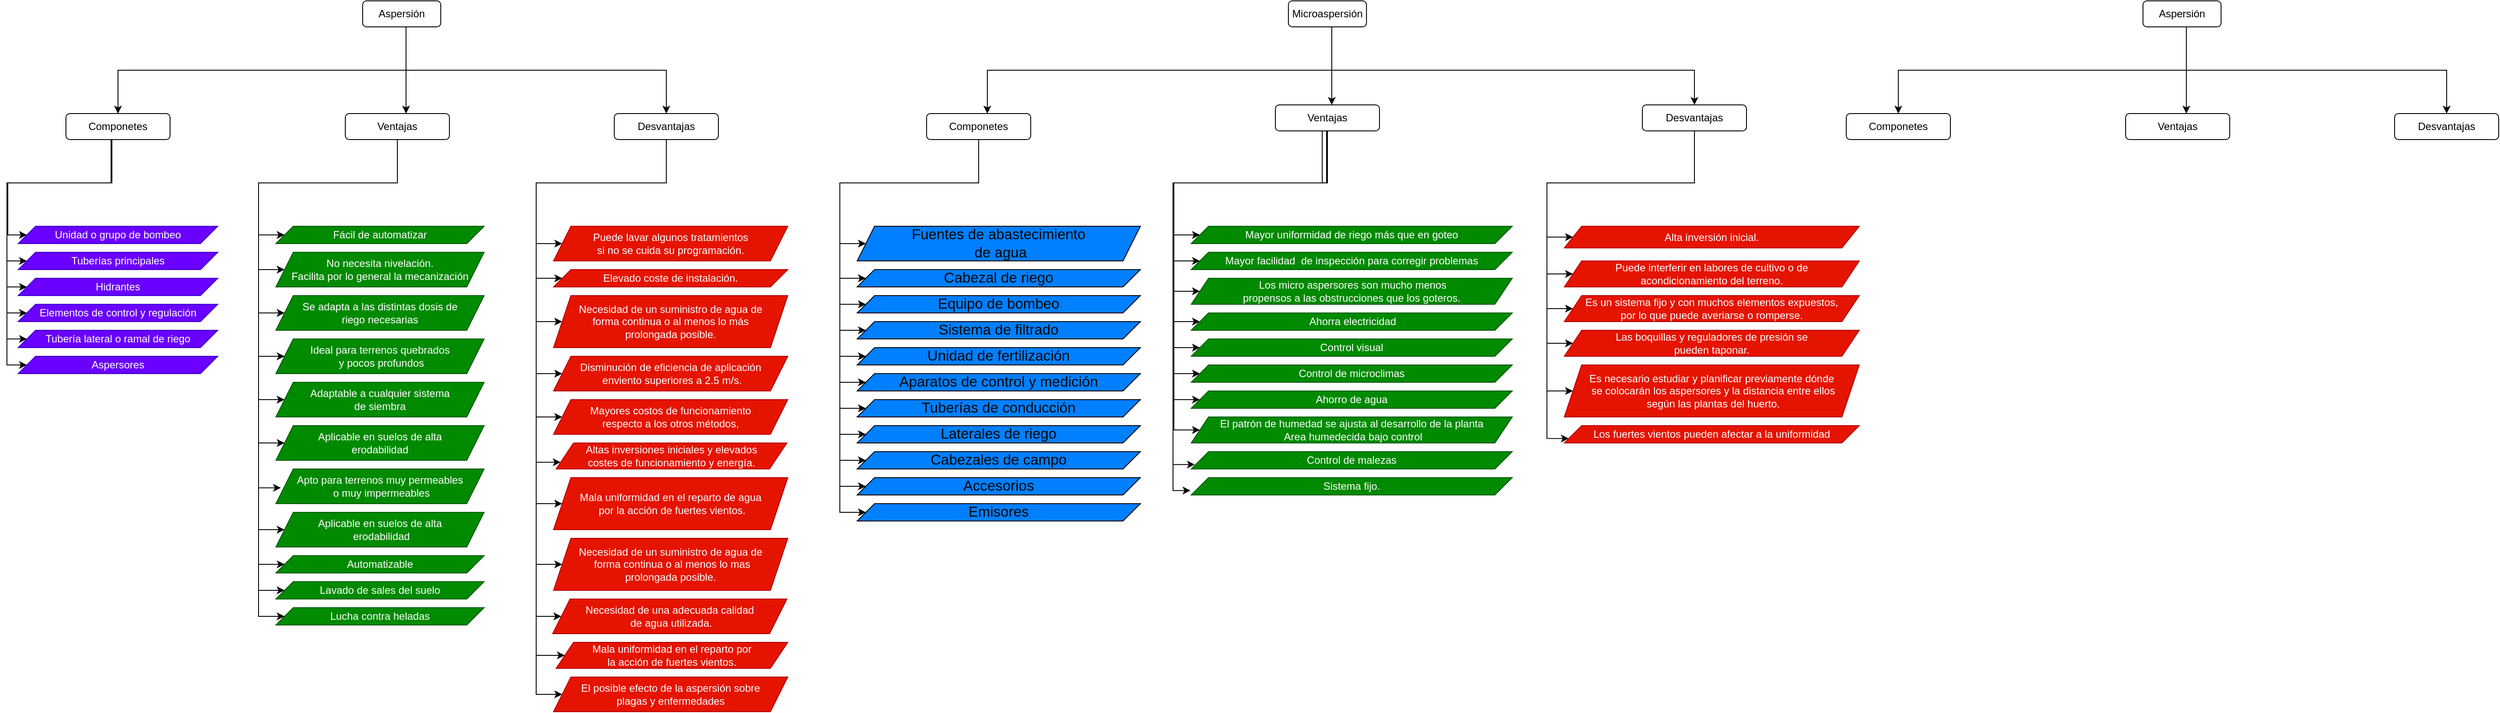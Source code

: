 <mxfile version="20.3.3" type="github">
  <diagram id="nhZoGWwR1IvOvr1_NBgF" name="Página-1">
    <mxGraphModel dx="4351" dy="2028" grid="1" gridSize="10" guides="1" tooltips="1" connect="1" arrows="1" fold="1" page="1" pageScale="1" pageWidth="827" pageHeight="1169" math="0" shadow="0">
      <root>
        <mxCell id="0" />
        <mxCell id="1" parent="0" />
        <mxCell id="qKnDwFsR7MboEiUSUj4H-58" value="" style="group" vertex="1" connectable="0" parent="1">
          <mxGeometry x="-770" y="260" width="900" height="820" as="geometry" />
        </mxCell>
        <mxCell id="ITRbSTz_eIRVhaSHHSQH-1" value="&lt;span&gt;&lt;span data-dobid=&quot;hdw&quot;&gt;Aspersión&lt;/span&gt;&lt;/span&gt;" style="rounded=1;whiteSpace=wrap;html=1;" parent="qKnDwFsR7MboEiUSUj4H-58" vertex="1">
          <mxGeometry x="410" width="90" height="30" as="geometry" />
        </mxCell>
        <mxCell id="ITRbSTz_eIRVhaSHHSQH-29" style="edgeStyle=orthogonalEdgeStyle;rounded=0;orthogonalLoop=1;jettySize=auto;html=1;" parent="qKnDwFsR7MboEiUSUj4H-58" target="ITRbSTz_eIRVhaSHHSQH-27" edge="1">
          <mxGeometry relative="1" as="geometry">
            <Array as="points">
              <mxPoint x="120" y="210" />
              <mxPoint y="210" />
              <mxPoint y="390" />
            </Array>
            <mxPoint x="120.034" y="135" as="sourcePoint" />
          </mxGeometry>
        </mxCell>
        <mxCell id="ITRbSTz_eIRVhaSHHSQH-31" style="edgeStyle=orthogonalEdgeStyle;rounded=0;orthogonalLoop=1;jettySize=auto;html=1;entryX=0;entryY=0.5;entryDx=0;entryDy=0;" parent="qKnDwFsR7MboEiUSUj4H-58" target="ITRbSTz_eIRVhaSHHSQH-24" edge="1">
          <mxGeometry relative="1" as="geometry">
            <Array as="points">
              <mxPoint x="121" y="210" />
              <mxPoint x="1" y="210" />
              <mxPoint x="1" y="270" />
            </Array>
            <mxPoint x="121" y="140" as="sourcePoint" />
            <mxPoint x="31" y="250" as="targetPoint" />
          </mxGeometry>
        </mxCell>
        <mxCell id="ITRbSTz_eIRVhaSHHSQH-33" style="edgeStyle=orthogonalEdgeStyle;rounded=0;orthogonalLoop=1;jettySize=auto;html=1;entryX=0;entryY=0.5;entryDx=0;entryDy=0;" parent="qKnDwFsR7MboEiUSUj4H-58" target="ITRbSTz_eIRVhaSHHSQH-25" edge="1">
          <mxGeometry relative="1" as="geometry">
            <Array as="points">
              <mxPoint x="120" y="210" />
              <mxPoint y="210" />
              <mxPoint y="300" />
            </Array>
            <mxPoint x="120.034" y="135" as="sourcePoint" />
          </mxGeometry>
        </mxCell>
        <mxCell id="ITRbSTz_eIRVhaSHHSQH-34" style="edgeStyle=orthogonalEdgeStyle;rounded=0;orthogonalLoop=1;jettySize=auto;html=1;entryX=0;entryY=0.5;entryDx=0;entryDy=0;" parent="qKnDwFsR7MboEiUSUj4H-58" target="ITRbSTz_eIRVhaSHHSQH-28" edge="1">
          <mxGeometry relative="1" as="geometry">
            <Array as="points">
              <mxPoint x="120" y="210" />
              <mxPoint y="210" />
              <mxPoint y="330" />
            </Array>
            <mxPoint x="120.034" y="135" as="sourcePoint" />
          </mxGeometry>
        </mxCell>
        <mxCell id="ITRbSTz_eIRVhaSHHSQH-35" style="edgeStyle=orthogonalEdgeStyle;rounded=0;orthogonalLoop=1;jettySize=auto;html=1;entryX=0;entryY=0.5;entryDx=0;entryDy=0;" parent="qKnDwFsR7MboEiUSUj4H-58" target="ITRbSTz_eIRVhaSHHSQH-26" edge="1">
          <mxGeometry relative="1" as="geometry">
            <Array as="points">
              <mxPoint x="120" y="210" />
              <mxPoint y="210" />
              <mxPoint y="360" />
            </Array>
            <mxPoint x="120.034" y="135" as="sourcePoint" />
          </mxGeometry>
        </mxCell>
        <mxCell id="ITRbSTz_eIRVhaSHHSQH-37" style="edgeStyle=orthogonalEdgeStyle;rounded=0;orthogonalLoop=1;jettySize=auto;html=1;entryX=0;entryY=0.5;entryDx=0;entryDy=0;" parent="qKnDwFsR7MboEiUSUj4H-58" target="ITRbSTz_eIRVhaSHHSQH-22" edge="1">
          <mxGeometry relative="1" as="geometry">
            <Array as="points">
              <mxPoint x="120" y="210" />
              <mxPoint y="210" />
              <mxPoint y="420" />
            </Array>
            <mxPoint x="120.034" y="135" as="sourcePoint" />
          </mxGeometry>
        </mxCell>
        <mxCell id="ITRbSTz_eIRVhaSHHSQH-2" value="Componetes" style="whiteSpace=wrap;html=1;rounded=1;" parent="qKnDwFsR7MboEiUSUj4H-58" vertex="1">
          <mxGeometry x="68" y="130" width="120" height="30" as="geometry" />
        </mxCell>
        <mxCell id="qKnDwFsR7MboEiUSUj4H-19" style="edgeStyle=orthogonalEdgeStyle;rounded=0;orthogonalLoop=1;jettySize=auto;html=1;fontFamily=Helvetica;" edge="1" parent="qKnDwFsR7MboEiUSUj4H-58" source="ITRbSTz_eIRVhaSHHSQH-1" target="ITRbSTz_eIRVhaSHHSQH-2">
          <mxGeometry relative="1" as="geometry">
            <Array as="points">
              <mxPoint x="460" y="80" />
              <mxPoint x="128" y="80" />
            </Array>
          </mxGeometry>
        </mxCell>
        <mxCell id="cqa5lHVVIa8OTOIeq-iy-11" style="edgeStyle=orthogonalEdgeStyle;rounded=0;orthogonalLoop=1;jettySize=auto;html=1;entryX=0;entryY=0.5;entryDx=0;entryDy=0;exitX=0.5;exitY=1;exitDx=0;exitDy=0;" parent="qKnDwFsR7MboEiUSUj4H-58" source="ITRbSTz_eIRVhaSHHSQH-6" edge="1">
          <mxGeometry relative="1" as="geometry">
            <Array as="points">
              <mxPoint x="450" y="210" />
              <mxPoint x="290" y="210" />
              <mxPoint x="290" y="310" />
            </Array>
            <mxPoint x="375" y="135" as="sourcePoint" />
            <mxPoint x="320" y="310" as="targetPoint" />
          </mxGeometry>
        </mxCell>
        <mxCell id="ITRbSTz_eIRVhaSHHSQH-6" value="Ventajas" style="whiteSpace=wrap;html=1;rounded=1;" parent="qKnDwFsR7MboEiUSUj4H-58" vertex="1">
          <mxGeometry x="390" y="130" width="120" height="30" as="geometry" />
        </mxCell>
        <mxCell id="ITRbSTz_eIRVhaSHHSQH-7" value="" style="edgeStyle=orthogonalEdgeStyle;rounded=0;orthogonalLoop=1;jettySize=auto;html=1;" parent="qKnDwFsR7MboEiUSUj4H-58" source="ITRbSTz_eIRVhaSHHSQH-1" target="ITRbSTz_eIRVhaSHHSQH-6" edge="1">
          <mxGeometry relative="1" as="geometry">
            <Array as="points">
              <mxPoint x="460" y="40" />
              <mxPoint x="460" y="40" />
            </Array>
          </mxGeometry>
        </mxCell>
        <mxCell id="qKnDwFsR7MboEiUSUj4H-37" style="edgeStyle=orthogonalEdgeStyle;rounded=0;orthogonalLoop=1;jettySize=auto;html=1;entryX=0;entryY=0.5;entryDx=0;entryDy=0;fontFamily=Helvetica;fontSize=12;" edge="1" parent="qKnDwFsR7MboEiUSUj4H-58" target="qKnDwFsR7MboEiUSUj4H-23">
          <mxGeometry relative="1" as="geometry">
            <mxPoint x="760" y="170" as="sourcePoint" />
            <Array as="points">
              <mxPoint x="760" y="210" />
              <mxPoint x="610" y="210" />
              <mxPoint x="610" y="800" />
            </Array>
          </mxGeometry>
        </mxCell>
        <mxCell id="qKnDwFsR7MboEiUSUj4H-38" style="edgeStyle=orthogonalEdgeStyle;rounded=0;orthogonalLoop=1;jettySize=auto;html=1;entryX=0;entryY=0.5;entryDx=0;entryDy=0;fontFamily=Helvetica;fontSize=12;" edge="1" parent="qKnDwFsR7MboEiUSUj4H-58" target="qKnDwFsR7MboEiUSUj4H-20">
          <mxGeometry relative="1" as="geometry">
            <mxPoint x="760" y="170" as="sourcePoint" />
            <Array as="points">
              <mxPoint x="760" y="210" />
              <mxPoint x="610" y="210" />
              <mxPoint x="610" y="755" />
            </Array>
          </mxGeometry>
        </mxCell>
        <mxCell id="qKnDwFsR7MboEiUSUj4H-39" style="edgeStyle=orthogonalEdgeStyle;rounded=0;orthogonalLoop=1;jettySize=auto;html=1;entryX=0;entryY=0.5;entryDx=0;entryDy=0;fontFamily=Helvetica;fontSize=12;" edge="1" parent="qKnDwFsR7MboEiUSUj4H-58" target="qKnDwFsR7MboEiUSUj4H-24">
          <mxGeometry relative="1" as="geometry">
            <mxPoint x="760" y="170" as="sourcePoint" />
            <Array as="points">
              <mxPoint x="760" y="210" />
              <mxPoint x="610" y="210" />
              <mxPoint x="610" y="710" />
            </Array>
          </mxGeometry>
        </mxCell>
        <mxCell id="qKnDwFsR7MboEiUSUj4H-45" style="edgeStyle=orthogonalEdgeStyle;rounded=0;orthogonalLoop=1;jettySize=auto;html=1;entryX=0;entryY=0.5;entryDx=0;entryDy=0;fontFamily=Helvetica;fontSize=12;" edge="1" parent="qKnDwFsR7MboEiUSUj4H-58" target="qKnDwFsR7MboEiUSUj4H-29">
          <mxGeometry relative="1" as="geometry">
            <mxPoint x="760" y="170" as="sourcePoint" />
            <Array as="points">
              <mxPoint x="760" y="210" />
              <mxPoint x="610" y="210" />
              <mxPoint x="610" y="370" />
            </Array>
          </mxGeometry>
        </mxCell>
        <mxCell id="qKnDwFsR7MboEiUSUj4H-46" style="edgeStyle=orthogonalEdgeStyle;rounded=0;orthogonalLoop=1;jettySize=auto;html=1;entryX=0;entryY=0.5;entryDx=0;entryDy=0;fontFamily=Helvetica;fontSize=12;" edge="1" parent="qKnDwFsR7MboEiUSUj4H-58" target="qKnDwFsR7MboEiUSUj4H-31">
          <mxGeometry relative="1" as="geometry">
            <mxPoint x="760" y="170" as="sourcePoint" />
            <Array as="points">
              <mxPoint x="760" y="210" />
              <mxPoint x="610" y="210" />
              <mxPoint x="610" y="320" />
            </Array>
          </mxGeometry>
        </mxCell>
        <mxCell id="qKnDwFsR7MboEiUSUj4H-47" style="edgeStyle=orthogonalEdgeStyle;rounded=0;orthogonalLoop=1;jettySize=auto;html=1;entryX=0;entryY=0.5;entryDx=0;entryDy=0;fontFamily=Helvetica;fontSize=12;" edge="1" parent="qKnDwFsR7MboEiUSUj4H-58" target="qKnDwFsR7MboEiUSUj4H-21">
          <mxGeometry relative="1" as="geometry">
            <mxPoint x="760" y="170" as="sourcePoint" />
            <Array as="points">
              <mxPoint x="760" y="210" />
              <mxPoint x="610" y="210" />
              <mxPoint x="610" y="280" />
            </Array>
          </mxGeometry>
        </mxCell>
        <mxCell id="qKnDwFsR7MboEiUSUj4H-50" style="edgeStyle=orthogonalEdgeStyle;rounded=0;orthogonalLoop=1;jettySize=auto;html=1;entryX=0;entryY=0.5;entryDx=0;entryDy=0;fontFamily=Helvetica;fontSize=12;fontColor=#050505;" edge="1" parent="qKnDwFsR7MboEiUSUj4H-58" target="qKnDwFsR7MboEiUSUj4H-30">
          <mxGeometry relative="1" as="geometry">
            <mxPoint x="760" y="170" as="sourcePoint" />
            <Array as="points">
              <mxPoint x="760" y="210" />
              <mxPoint x="610" y="210" />
              <mxPoint x="610" y="480" />
            </Array>
          </mxGeometry>
        </mxCell>
        <mxCell id="qKnDwFsR7MboEiUSUj4H-51" style="edgeStyle=orthogonalEdgeStyle;rounded=0;orthogonalLoop=1;jettySize=auto;html=1;entryX=0;entryY=0.75;entryDx=0;entryDy=0;fontFamily=Helvetica;fontSize=12;fontColor=#050505;" edge="1" parent="qKnDwFsR7MboEiUSUj4H-58" target="qKnDwFsR7MboEiUSUj4H-28">
          <mxGeometry relative="1" as="geometry">
            <mxPoint x="760" y="170" as="sourcePoint" />
            <Array as="points">
              <mxPoint x="760" y="210" />
              <mxPoint x="610" y="210" />
              <mxPoint x="610" y="532" />
            </Array>
          </mxGeometry>
        </mxCell>
        <mxCell id="qKnDwFsR7MboEiUSUj4H-52" style="edgeStyle=orthogonalEdgeStyle;rounded=0;orthogonalLoop=1;jettySize=auto;html=1;entryX=0;entryY=0.5;entryDx=0;entryDy=0;fontFamily=Helvetica;fontSize=12;fontColor=#050505;" edge="1" parent="qKnDwFsR7MboEiUSUj4H-58" target="qKnDwFsR7MboEiUSUj4H-27">
          <mxGeometry relative="1" as="geometry">
            <mxPoint x="760" y="170" as="sourcePoint" />
            <Array as="points">
              <mxPoint x="760" y="210" />
              <mxPoint x="610" y="210" />
              <mxPoint x="610" y="580" />
            </Array>
          </mxGeometry>
        </mxCell>
        <mxCell id="qKnDwFsR7MboEiUSUj4H-53" style="edgeStyle=orthogonalEdgeStyle;rounded=0;orthogonalLoop=1;jettySize=auto;html=1;entryX=0;entryY=0.5;entryDx=0;entryDy=0;fontFamily=Helvetica;fontSize=12;fontColor=#050505;" edge="1" parent="qKnDwFsR7MboEiUSUj4H-58" target="qKnDwFsR7MboEiUSUj4H-25">
          <mxGeometry relative="1" as="geometry">
            <mxPoint x="760" y="170" as="sourcePoint" />
            <Array as="points">
              <mxPoint x="760" y="210" />
              <mxPoint x="610" y="210" />
              <mxPoint x="610" y="650" />
            </Array>
          </mxGeometry>
        </mxCell>
        <mxCell id="qKnDwFsR7MboEiUSUj4H-57" style="edgeStyle=orthogonalEdgeStyle;rounded=0;orthogonalLoop=1;jettySize=auto;html=1;entryX=0;entryY=0.5;entryDx=0;entryDy=0;fontFamily=Helvetica;fontSize=12;fontColor=#050505;" edge="1" parent="qKnDwFsR7MboEiUSUj4H-58" target="qKnDwFsR7MboEiUSUj4H-26">
          <mxGeometry relative="1" as="geometry">
            <mxPoint x="760" y="160" as="sourcePoint" />
            <Array as="points">
              <mxPoint x="760" y="210" />
              <mxPoint x="610" y="210" />
              <mxPoint x="610" y="430" />
            </Array>
          </mxGeometry>
        </mxCell>
        <mxCell id="ITRbSTz_eIRVhaSHHSQH-8" value="Desvantajas" style="whiteSpace=wrap;html=1;rounded=1;" parent="qKnDwFsR7MboEiUSUj4H-58" vertex="1">
          <mxGeometry x="700" y="130" width="120" height="30" as="geometry" />
        </mxCell>
        <mxCell id="ITRbSTz_eIRVhaSHHSQH-9" value="" style="edgeStyle=orthogonalEdgeStyle;rounded=0;orthogonalLoop=1;jettySize=auto;html=1;" parent="qKnDwFsR7MboEiUSUj4H-58" source="ITRbSTz_eIRVhaSHHSQH-1" target="ITRbSTz_eIRVhaSHHSQH-8" edge="1">
          <mxGeometry relative="1" as="geometry">
            <Array as="points">
              <mxPoint x="460" y="80" />
              <mxPoint x="760" y="80" />
            </Array>
          </mxGeometry>
        </mxCell>
        <mxCell id="ITRbSTz_eIRVhaSHHSQH-22" value="Aspersores" style="shape=parallelogram;perimeter=parallelogramPerimeter;whiteSpace=wrap;html=1;fixedSize=1;fillColor=#6a00ff;fontColor=#ffffff;strokeColor=#3700CC;" parent="qKnDwFsR7MboEiUSUj4H-58" vertex="1">
          <mxGeometry x="13" y="410" width="230" height="20" as="geometry" />
        </mxCell>
        <mxCell id="ITRbSTz_eIRVhaSHHSQH-24" value="Unidad o grupo de bombeo &lt;br&gt;" style="shape=parallelogram;perimeter=parallelogramPerimeter;whiteSpace=wrap;html=1;fixedSize=1;fillColor=#6a00ff;strokeColor=#3700CC;fontColor=#ffffff;" parent="qKnDwFsR7MboEiUSUj4H-58" vertex="1">
          <mxGeometry x="13" y="260" width="230" height="20" as="geometry" />
        </mxCell>
        <mxCell id="ITRbSTz_eIRVhaSHHSQH-25" value="Tuberías principales&lt;br&gt;" style="shape=parallelogram;perimeter=parallelogramPerimeter;whiteSpace=wrap;html=1;fixedSize=1;fillColor=#6a00ff;strokeColor=#3700CC;fontColor=#ffffff;" parent="qKnDwFsR7MboEiUSUj4H-58" vertex="1">
          <mxGeometry x="13" y="290" width="230" height="20" as="geometry" />
        </mxCell>
        <mxCell id="ITRbSTz_eIRVhaSHHSQH-26" value="Elementos de control y regulación" style="shape=parallelogram;perimeter=parallelogramPerimeter;whiteSpace=wrap;html=1;fixedSize=1;fillColor=#6a00ff;fontColor=#ffffff;strokeColor=#3700CC;" parent="qKnDwFsR7MboEiUSUj4H-58" vertex="1">
          <mxGeometry x="13" y="350" width="230" height="20" as="geometry" />
        </mxCell>
        <mxCell id="ITRbSTz_eIRVhaSHHSQH-27" value="Tubería lateral o ramal de riego&lt;br&gt;" style="shape=parallelogram;perimeter=parallelogramPerimeter;whiteSpace=wrap;html=1;fixedSize=1;fillColor=#6a00ff;fontColor=#ffffff;strokeColor=#3700CC;" parent="qKnDwFsR7MboEiUSUj4H-58" vertex="1">
          <mxGeometry x="13" y="380" width="230" height="20" as="geometry" />
        </mxCell>
        <mxCell id="ITRbSTz_eIRVhaSHHSQH-28" value="Hidrantes&lt;br&gt;" style="shape=parallelogram;perimeter=parallelogramPerimeter;whiteSpace=wrap;html=1;fixedSize=1;fillColor=#6a00ff;strokeColor=#3700CC;fontColor=#ffffff;" parent="qKnDwFsR7MboEiUSUj4H-58" vertex="1">
          <mxGeometry x="13" y="320" width="230" height="20" as="geometry" />
        </mxCell>
        <mxCell id="cqa5lHVVIa8OTOIeq-iy-6" value="Fácil de automatizar&lt;br&gt;" style="shape=parallelogram;perimeter=parallelogramPerimeter;whiteSpace=wrap;html=1;fixedSize=1;fillColor=#008a00;strokeColor=#005700;fontColor=#ffffff;" parent="qKnDwFsR7MboEiUSUj4H-58" vertex="1">
          <mxGeometry x="310" y="260" width="240" height="20" as="geometry" />
        </mxCell>
        <mxCell id="cqa5lHVVIa8OTOIeq-iy-13" style="edgeStyle=orthogonalEdgeStyle;rounded=0;orthogonalLoop=1;jettySize=auto;html=1;entryX=0;entryY=0.5;entryDx=0;entryDy=0;" parent="qKnDwFsR7MboEiUSUj4H-58" source="ITRbSTz_eIRVhaSHHSQH-6" target="cqa5lHVVIa8OTOIeq-iy-6" edge="1">
          <mxGeometry relative="1" as="geometry">
            <Array as="points">
              <mxPoint x="450" y="210" />
              <mxPoint x="290" y="210" />
              <mxPoint x="290" y="270" />
            </Array>
          </mxGeometry>
        </mxCell>
        <mxCell id="cqa5lHVVIa8OTOIeq-iy-9" value="&lt;div&gt;No necesita nivelación. &lt;br&gt;&lt;/div&gt;&lt;div&gt;Facilita por lo general la mecanización&lt;/div&gt;" style="shape=parallelogram;perimeter=parallelogramPerimeter;whiteSpace=wrap;html=1;fixedSize=1;fillColor=#008a00;strokeColor=#005700;fontColor=#ffffff;" parent="qKnDwFsR7MboEiUSUj4H-58" vertex="1">
          <mxGeometry x="310" y="290" width="240" height="40" as="geometry" />
        </mxCell>
        <mxCell id="cqa5lHVVIa8OTOIeq-iy-15" value="&lt;div&gt;Se adapta a las distintas dosis de &lt;br&gt;&lt;/div&gt;&lt;div&gt;riego necesarias&lt;/div&gt;" style="shape=parallelogram;perimeter=parallelogramPerimeter;whiteSpace=wrap;html=1;fixedSize=1;fillColor=#008a00;strokeColor=#005700;fontColor=#ffffff;" parent="qKnDwFsR7MboEiUSUj4H-58" vertex="1">
          <mxGeometry x="310" y="340" width="240" height="40" as="geometry" />
        </mxCell>
        <mxCell id="qKnDwFsR7MboEiUSUj4H-9" style="edgeStyle=orthogonalEdgeStyle;rounded=0;orthogonalLoop=1;jettySize=auto;html=1;entryX=0;entryY=0.5;entryDx=0;entryDy=0;fontFamily=Helvetica;" edge="1" parent="qKnDwFsR7MboEiUSUj4H-58" source="ITRbSTz_eIRVhaSHHSQH-6" target="cqa5lHVVIa8OTOIeq-iy-15">
          <mxGeometry relative="1" as="geometry">
            <Array as="points">
              <mxPoint x="450" y="210" />
              <mxPoint x="290" y="210" />
              <mxPoint x="290" y="360" />
            </Array>
          </mxGeometry>
        </mxCell>
        <mxCell id="cqa5lHVVIa8OTOIeq-iy-16" value="&lt;p style=&quot;line-height: 1;&quot;&gt;&lt;/p&gt;&lt;div align=&quot;center&quot;&gt;&lt;font style=&quot;font-size: 12px;&quot;&gt;&lt;span dir=&quot;ltr&quot; role=&quot;presentation&quot; style=&quot;left: 81.184px; top: 127.466px; transform: scaleX(0.697);&quot;&gt;Ideal para terrenos quebrados&lt;/span&gt;&lt;/font&gt;&lt;/div&gt;&lt;div align=&quot;center&quot;&gt;&lt;font style=&quot;font-size: 12px;&quot;&gt;&lt;span dir=&quot;ltr&quot; role=&quot;presentation&quot; style=&quot;left: 81.184px; top: 127.466px; transform: scaleX(0.697);&quot;&gt;&amp;nbsp;y pocos&lt;/span&gt; &lt;span dir=&quot;ltr&quot; role=&quot;presentation&quot; style=&quot;left: 81.184px; top: 168.77px; transform: scaleX(0.667);&quot;&gt;profundos&lt;/span&gt;&lt;/font&gt;&lt;/div&gt;&lt;p&gt;&lt;/p&gt;" style="shape=parallelogram;perimeter=parallelogramPerimeter;whiteSpace=wrap;html=1;fixedSize=1;fillColor=#008a00;strokeColor=#005700;fontColor=#ffffff;align=center;" parent="qKnDwFsR7MboEiUSUj4H-58" vertex="1">
          <mxGeometry x="310" y="390" width="240" height="40" as="geometry" />
        </mxCell>
        <mxCell id="qKnDwFsR7MboEiUSUj4H-10" style="edgeStyle=orthogonalEdgeStyle;rounded=0;orthogonalLoop=1;jettySize=auto;html=1;entryX=0;entryY=0.5;entryDx=0;entryDy=0;fontFamily=Helvetica;" edge="1" parent="qKnDwFsR7MboEiUSUj4H-58" source="ITRbSTz_eIRVhaSHHSQH-6" target="cqa5lHVVIa8OTOIeq-iy-16">
          <mxGeometry relative="1" as="geometry">
            <Array as="points">
              <mxPoint x="450" y="210" />
              <mxPoint x="290" y="210" />
              <mxPoint x="290" y="410" />
            </Array>
          </mxGeometry>
        </mxCell>
        <mxCell id="cqa5lHVVIa8OTOIeq-iy-17" value="&lt;font style=&quot;font-size: 12px;&quot;&gt;&lt;span dir=&quot;ltr&quot; role=&quot;presentation&quot; style=&quot;left: 81.184px; top: 219.224px; transform: scaleX(0.703);&quot;&gt;Adaptable a cualquier sistema &lt;br&gt;&lt;/span&gt;&lt;/font&gt;&lt;div&gt;&lt;font style=&quot;font-size: 12px;&quot;&gt;&lt;span dir=&quot;ltr&quot; role=&quot;presentation&quot; style=&quot;left: 81.184px; top: 219.224px; transform: scaleX(0.703);&quot;&gt;de siembra&lt;/span&gt;&lt;/font&gt;&lt;/div&gt;" style="shape=parallelogram;perimeter=parallelogramPerimeter;whiteSpace=wrap;html=1;fixedSize=1;fillColor=#008a00;strokeColor=#005700;fontColor=#ffffff;fontFamily=Helvetica;" parent="qKnDwFsR7MboEiUSUj4H-58" vertex="1">
          <mxGeometry x="310" y="440" width="240" height="40" as="geometry" />
        </mxCell>
        <mxCell id="qKnDwFsR7MboEiUSUj4H-11" style="edgeStyle=orthogonalEdgeStyle;rounded=0;orthogonalLoop=1;jettySize=auto;html=1;entryX=0;entryY=0.5;entryDx=0;entryDy=0;fontFamily=Helvetica;" edge="1" parent="qKnDwFsR7MboEiUSUj4H-58" source="ITRbSTz_eIRVhaSHHSQH-6" target="cqa5lHVVIa8OTOIeq-iy-17">
          <mxGeometry relative="1" as="geometry">
            <Array as="points">
              <mxPoint x="450" y="210" />
              <mxPoint x="290" y="210" />
              <mxPoint x="290" y="460" />
            </Array>
          </mxGeometry>
        </mxCell>
        <mxCell id="cqa5lHVVIa8OTOIeq-iy-18" value="&lt;font style=&quot;font-size: 12px;&quot;&gt;&lt;font style=&quot;font-size: 12px;&quot;&gt;&lt;span dir=&quot;ltr&quot; role=&quot;presentation&quot; style=&quot;left: 81.184px; top: 269.677px; transform: scaleX(0.667);&quot;&gt;Aplicable en suelos de alta&lt;/span&gt;&lt;/font&gt;&lt;/font&gt;&lt;div&gt;&lt;font style=&quot;font-size: 12px;&quot;&gt;&lt;font style=&quot;font-size: 12px;&quot;&gt;&lt;span dir=&quot;ltr&quot; role=&quot;presentation&quot; style=&quot;left: 81.184px; top: 269.677px; transform: scaleX(0.667);&quot;&gt;erodabilidad&lt;/span&gt;&lt;/font&gt;&lt;/font&gt;&lt;/div&gt;" style="shape=parallelogram;perimeter=parallelogramPerimeter;whiteSpace=wrap;html=1;fixedSize=1;fillColor=#008a00;strokeColor=#005700;fontColor=#ffffff;fontFamily=Helvetica;" parent="qKnDwFsR7MboEiUSUj4H-58" vertex="1">
          <mxGeometry x="310" y="490" width="240" height="40" as="geometry" />
        </mxCell>
        <mxCell id="qKnDwFsR7MboEiUSUj4H-12" style="edgeStyle=orthogonalEdgeStyle;rounded=0;orthogonalLoop=1;jettySize=auto;html=1;entryX=0;entryY=0.5;entryDx=0;entryDy=0;fontFamily=Helvetica;" edge="1" parent="qKnDwFsR7MboEiUSUj4H-58" source="ITRbSTz_eIRVhaSHHSQH-6" target="cqa5lHVVIa8OTOIeq-iy-18">
          <mxGeometry relative="1" as="geometry">
            <Array as="points">
              <mxPoint x="450" y="210" />
              <mxPoint x="290" y="210" />
              <mxPoint x="290" y="510" />
            </Array>
          </mxGeometry>
        </mxCell>
        <mxCell id="cqa5lHVVIa8OTOIeq-iy-19" value="&lt;div&gt;&lt;font style=&quot;font-size: 12px;&quot;&gt;&lt;span dir=&quot;ltr&quot; role=&quot;presentation&quot; style=&quot;left: 81.184px; top: 320.166px; transform: scaleX(0.742);&quot;&gt;Apto para terrenos muy permeables&lt;/span&gt;&lt;/font&gt;&lt;/div&gt;&lt;div&gt;&lt;font style=&quot;font-size: 12px;&quot;&gt;&lt;span dir=&quot;ltr&quot; role=&quot;presentation&quot; style=&quot;left: 81.184px; top: 320.166px; transform: scaleX(0.742);&quot;&gt;&amp;nbsp;o muy&lt;/span&gt;&lt;/font&gt;&lt;font style=&quot;font-size: 12px;&quot;&gt;&lt;span dir=&quot;ltr&quot; role=&quot;presentation&quot; style=&quot;left: 81.184px; top: 361.446px; transform: scaleX(0.805);&quot;&gt; impermeables&lt;/span&gt;&lt;/font&gt;&lt;br&gt;&lt;/div&gt;" style="shape=parallelogram;perimeter=parallelogramPerimeter;whiteSpace=wrap;html=1;fixedSize=1;fillColor=#008a00;strokeColor=#005700;fontColor=#ffffff;fontFamily=Helvetica;" parent="qKnDwFsR7MboEiUSUj4H-58" vertex="1">
          <mxGeometry x="310" y="540" width="240" height="40" as="geometry" />
        </mxCell>
        <mxCell id="qKnDwFsR7MboEiUSUj4H-13" style="edgeStyle=orthogonalEdgeStyle;rounded=0;orthogonalLoop=1;jettySize=auto;html=1;entryX=0.024;entryY=0.543;entryDx=0;entryDy=0;entryPerimeter=0;fontFamily=Helvetica;" edge="1" parent="qKnDwFsR7MboEiUSUj4H-58" source="ITRbSTz_eIRVhaSHHSQH-6" target="cqa5lHVVIa8OTOIeq-iy-19">
          <mxGeometry relative="1" as="geometry">
            <Array as="points">
              <mxPoint x="450" y="210" />
              <mxPoint x="290" y="210" />
              <mxPoint x="290" y="562" />
            </Array>
          </mxGeometry>
        </mxCell>
        <mxCell id="cqa5lHVVIa8OTOIeq-iy-20" value="&lt;div&gt;&lt;font style=&quot;font-size: 12px;&quot;&gt;&lt;font style=&quot;font-size: 12px;&quot;&gt;&lt;span dir=&quot;ltr&quot; role=&quot;presentation&quot; style=&quot;left: 81.184px; top: 269.677px; transform: scaleX(0.667);&quot;&gt;Aplicable en suelos de alta&lt;/span&gt;&lt;/font&gt;&lt;/font&gt;&lt;/div&gt;&lt;div&gt;&lt;font style=&quot;font-size: 12px;&quot;&gt;&lt;font style=&quot;font-size: 12px;&quot;&gt;&lt;span dir=&quot;ltr&quot; role=&quot;presentation&quot; style=&quot;left: 81.184px; top: 269.677px; transform: scaleX(0.667);&quot;&gt;&amp;nbsp;erodabilidad&lt;/span&gt;&lt;/font&gt;&lt;/font&gt;&lt;/div&gt;" style="shape=parallelogram;perimeter=parallelogramPerimeter;whiteSpace=wrap;html=1;fixedSize=1;fillColor=#008a00;strokeColor=#005700;fontColor=#ffffff;fontFamily=Helvetica;" parent="qKnDwFsR7MboEiUSUj4H-58" vertex="1">
          <mxGeometry x="310" y="590" width="240" height="40" as="geometry" />
        </mxCell>
        <mxCell id="qKnDwFsR7MboEiUSUj4H-14" style="edgeStyle=orthogonalEdgeStyle;rounded=0;orthogonalLoop=1;jettySize=auto;html=1;entryX=0;entryY=0.5;entryDx=0;entryDy=0;fontFamily=Helvetica;" edge="1" parent="qKnDwFsR7MboEiUSUj4H-58" source="ITRbSTz_eIRVhaSHHSQH-6" target="cqa5lHVVIa8OTOIeq-iy-20">
          <mxGeometry relative="1" as="geometry">
            <Array as="points">
              <mxPoint x="450" y="210" />
              <mxPoint x="290" y="210" />
              <mxPoint x="290" y="610" />
            </Array>
          </mxGeometry>
        </mxCell>
        <mxCell id="cqa5lHVVIa8OTOIeq-iy-21" value="&lt;font style=&quot;font-size: 12px;&quot;&gt;&lt;span dir=&quot;ltr&quot; role=&quot;presentation&quot; style=&quot;left: 81.184px; top: 512.832px; font-family: sans-serif; transform: scaleX(0.71);&quot;&gt;Lucha contra heladas&lt;/span&gt;&lt;/font&gt;" style="shape=parallelogram;perimeter=parallelogramPerimeter;whiteSpace=wrap;html=1;fixedSize=1;fillColor=#008a00;strokeColor=#005700;fontColor=#ffffff;" parent="qKnDwFsR7MboEiUSUj4H-58" vertex="1">
          <mxGeometry x="310" y="700" width="240" height="20" as="geometry" />
        </mxCell>
        <mxCell id="qKnDwFsR7MboEiUSUj4H-18" style="edgeStyle=orthogonalEdgeStyle;rounded=0;orthogonalLoop=1;jettySize=auto;html=1;entryX=0;entryY=0.5;entryDx=0;entryDy=0;fontFamily=Helvetica;" edge="1" parent="qKnDwFsR7MboEiUSUj4H-58" source="ITRbSTz_eIRVhaSHHSQH-6" target="cqa5lHVVIa8OTOIeq-iy-21">
          <mxGeometry relative="1" as="geometry">
            <Array as="points">
              <mxPoint x="450" y="210" />
              <mxPoint x="290" y="210" />
              <mxPoint x="290" y="710" />
            </Array>
          </mxGeometry>
        </mxCell>
        <mxCell id="cqa5lHVVIa8OTOIeq-iy-22" value="&lt;font style=&quot;font-size: 12px;&quot;&gt;&lt;span dir=&quot;ltr&quot; role=&quot;presentation&quot; style=&quot;left: 81.184px; top: 411.899px; transform: scaleX(0.753);&quot;&gt;Automatizable&lt;/span&gt;&lt;/font&gt;" style="shape=parallelogram;perimeter=parallelogramPerimeter;whiteSpace=wrap;html=1;fixedSize=1;fillColor=#008a00;strokeColor=#005700;fontColor=#ffffff;fontFamily=Helvetica;" parent="qKnDwFsR7MboEiUSUj4H-58" vertex="1">
          <mxGeometry x="310" y="640" width="240" height="20" as="geometry" />
        </mxCell>
        <mxCell id="qKnDwFsR7MboEiUSUj4H-15" style="edgeStyle=orthogonalEdgeStyle;rounded=0;orthogonalLoop=1;jettySize=auto;html=1;entryX=0;entryY=0.5;entryDx=0;entryDy=0;fontFamily=Helvetica;" edge="1" parent="qKnDwFsR7MboEiUSUj4H-58" source="ITRbSTz_eIRVhaSHHSQH-6" target="cqa5lHVVIa8OTOIeq-iy-22">
          <mxGeometry relative="1" as="geometry">
            <Array as="points">
              <mxPoint x="450" y="210" />
              <mxPoint x="290" y="210" />
              <mxPoint x="290" y="650" />
            </Array>
          </mxGeometry>
        </mxCell>
        <mxCell id="cqa5lHVVIa8OTOIeq-iy-23" value="&lt;font style=&quot;font-size: 12px;&quot;&gt;&lt;span dir=&quot;ltr&quot; role=&quot;presentation&quot; style=&quot;left: 81.184px; top: 462.377px; transform: scaleX(0.677);&quot;&gt;Lavado de sales del suelo&lt;/span&gt;&lt;/font&gt;&lt;br&gt;" style="shape=parallelogram;perimeter=parallelogramPerimeter;whiteSpace=wrap;html=1;fixedSize=1;fillColor=#008a00;strokeColor=#005700;fontColor=#ffffff;fontFamily=Helvetica;" parent="qKnDwFsR7MboEiUSUj4H-58" vertex="1">
          <mxGeometry x="310" y="670" width="240" height="20" as="geometry" />
        </mxCell>
        <mxCell id="qKnDwFsR7MboEiUSUj4H-17" style="edgeStyle=orthogonalEdgeStyle;rounded=0;orthogonalLoop=1;jettySize=auto;html=1;entryX=0;entryY=0.5;entryDx=0;entryDy=0;fontFamily=Helvetica;" edge="1" parent="qKnDwFsR7MboEiUSUj4H-58" source="ITRbSTz_eIRVhaSHHSQH-6" target="cqa5lHVVIa8OTOIeq-iy-23">
          <mxGeometry relative="1" as="geometry">
            <Array as="points">
              <mxPoint x="450" y="210" />
              <mxPoint x="290" y="210" />
              <mxPoint x="290" y="680" />
            </Array>
          </mxGeometry>
        </mxCell>
        <mxCell id="qKnDwFsR7MboEiUSUj4H-20" value="&lt;br&gt;&lt;div&gt;Mala uniformidad en el reparto por &lt;br&gt;&lt;/div&gt;&lt;div&gt;la acción de fuertes vientos.&lt;/div&gt;&lt;br&gt;" style="shape=parallelogram;perimeter=parallelogramPerimeter;whiteSpace=wrap;html=1;fixedSize=1;fontFamily=Helvetica;fillColor=#e51400;strokeColor=#B20000;fontColor=#ffffff;" vertex="1" parent="qKnDwFsR7MboEiUSUj4H-58">
          <mxGeometry x="633" y="740" width="267" height="30" as="geometry" />
        </mxCell>
        <mxCell id="qKnDwFsR7MboEiUSUj4H-21" value="&lt;div&gt;Puede lavar algunos tratamientos &lt;br&gt;&lt;/div&gt;&lt;div&gt;si no se cuida su programación.&lt;/div&gt;" style="shape=parallelogram;perimeter=parallelogramPerimeter;whiteSpace=wrap;html=1;fixedSize=1;fontFamily=Helvetica;fillColor=#e51400;fontColor=#ffffff;strokeColor=#B20000;" vertex="1" parent="qKnDwFsR7MboEiUSUj4H-58">
          <mxGeometry x="630" y="260" width="270" height="40" as="geometry" />
        </mxCell>
        <mxCell id="qKnDwFsR7MboEiUSUj4H-23" value="&lt;div&gt;&lt;font style=&quot;font-size: 12px;&quot;&gt;&lt;span id=&quot;page5R_mcid5&quot; class=&quot;markedContent&quot;&gt;&lt;span dir=&quot;ltr&quot; role=&quot;presentation&quot; style=&quot;left: 102.125px; top: 313.447px; transform: scaleX(0.681);&quot;&gt;El posible efecto de la aspersión sobre&lt;/span&gt;&lt;/span&gt;&lt;/font&gt;&lt;/div&gt;&lt;div&gt;&lt;font style=&quot;font-size: 12px;&quot;&gt;&lt;span id=&quot;page5R_mcid5&quot; class=&quot;markedContent&quot;&gt;&lt;span dir=&quot;ltr&quot; role=&quot;presentation&quot; style=&quot;left: 102.125px; top: 313.447px; transform: scaleX(0.681);&quot;&gt;plagas y enfermedades&lt;/span&gt;&lt;/span&gt;&lt;/font&gt;&lt;/div&gt;" style="shape=parallelogram;perimeter=parallelogramPerimeter;whiteSpace=wrap;html=1;fixedSize=1;fontFamily=Helvetica;fillColor=#e51400;strokeColor=#B20000;fontColor=#ffffff;" vertex="1" parent="qKnDwFsR7MboEiUSUj4H-58">
          <mxGeometry x="630" y="780" width="270" height="40" as="geometry" />
        </mxCell>
        <mxCell id="qKnDwFsR7MboEiUSUj4H-24" value="&lt;font style=&quot;font-size: 12px;&quot; face=&quot;Helvetica&quot;&gt;&lt;br&gt;&lt;/font&gt;&lt;div&gt;&lt;font style=&quot;font-size: 12px;&quot; face=&quot;Helvetica&quot;&gt;&lt;span id=&quot;page5R_mcid4&quot; class=&quot;markedContent&quot;&gt;&lt;span dir=&quot;ltr&quot; role=&quot;presentation&quot; style=&quot;left: 102.125px; top: 277.699px; transform: scaleX(0.695);&quot;&gt;Necesidad de una adecuada calidad&lt;/span&gt;&lt;/span&gt;&lt;/font&gt;&lt;/div&gt;&lt;div&gt;&lt;font style=&quot;font-size: 12px;&quot; face=&quot;Helvetica&quot;&gt;&lt;span id=&quot;page5R_mcid4&quot; class=&quot;markedContent&quot;&gt;&lt;span dir=&quot;ltr&quot; role=&quot;presentation&quot; style=&quot;left: 102.125px; top: 277.699px; transform: scaleX(0.695);&quot;&gt;&amp;nbsp;de agua utilizada.&lt;/span&gt;&lt;/span&gt;&lt;/font&gt;&lt;/div&gt;&lt;font style=&quot;font-size: 12px;&quot; face=&quot;Helvetica&quot;&gt;&lt;br&gt;&lt;/font&gt;" style="shape=parallelogram;perimeter=parallelogramPerimeter;whiteSpace=wrap;html=1;fixedSize=1;fontFamily=Helvetica;fillColor=#e51400;strokeColor=#B20000;fontColor=#ffffff;" vertex="1" parent="qKnDwFsR7MboEiUSUj4H-58">
          <mxGeometry x="629" y="690" width="270" height="40" as="geometry" />
        </mxCell>
        <mxCell id="qKnDwFsR7MboEiUSUj4H-25" value="&lt;div&gt;&lt;font style=&quot;font-size: 12px;&quot; face=&quot;Helvetica&quot;&gt;&lt;span id=&quot;page5R_mcid3&quot; class=&quot;markedContent&quot;&gt;&lt;font style=&quot;font-size: 12px;&quot;&gt;&lt;span dir=&quot;ltr&quot; role=&quot;presentation&quot; style=&quot;left: 102.125px; top: 218.515px; transform: scaleX(0.708);&quot;&gt;Necesidad de un suministro de agua de&lt;/span&gt;&lt;/font&gt;&lt;/span&gt;&lt;/font&gt;&lt;/div&gt;&lt;div&gt;&lt;font style=&quot;font-size: 12px;&quot; face=&quot;Helvetica&quot;&gt;&lt;span id=&quot;page5R_mcid3&quot; class=&quot;markedContent&quot;&gt;&lt;font style=&quot;font-size: 12px;&quot;&gt;&lt;span dir=&quot;ltr&quot; role=&quot;presentation&quot; style=&quot;left: 102.125px; top: 218.515px; transform: scaleX(0.708);&quot;&gt;&amp;nbsp;forma continua o al menos lo mas&lt;/span&gt;&lt;/font&gt;&lt;/span&gt;&lt;/font&gt;&lt;/div&gt;&lt;div&gt;&lt;font style=&quot;font-size: 12px;&quot; face=&quot;Helvetica&quot;&gt;&lt;span id=&quot;page5R_mcid3&quot; class=&quot;markedContent&quot;&gt;&lt;/span&gt;&lt;/font&gt;&lt;/div&gt;&lt;font style=&quot;font-size: 12px;&quot; face=&quot;Helvetica&quot;&gt;&lt;span id=&quot;page5R_mcid3&quot; class=&quot;markedContent&quot;&gt;&lt;span dir=&quot;ltr&quot; role=&quot;presentation&quot; style=&quot;left: 102.125px; top: 242.131px; transform: scaleX(0.7);&quot;&gt;prolongada posible.&lt;/span&gt;&lt;/span&gt;&lt;br&gt;&lt;/font&gt;" style="shape=parallelogram;perimeter=parallelogramPerimeter;whiteSpace=wrap;html=1;fixedSize=1;fontFamily=Helvetica;fillColor=#e51400;strokeColor=#B20000;fontColor=#ffffff;" vertex="1" parent="qKnDwFsR7MboEiUSUj4H-58">
          <mxGeometry x="630" y="620" width="270" height="60" as="geometry" />
        </mxCell>
        <mxCell id="qKnDwFsR7MboEiUSUj4H-26" value="&lt;div&gt;&lt;font style=&quot;font-size: 12px;&quot;&gt;&lt;span id=&quot;page5R_mcid0&quot; class=&quot;markedContent&quot;&gt;&lt;span dir=&quot;ltr&quot; role=&quot;presentation&quot; style=&quot;left: 102.125px; top: 88.051px; transform: scaleX(0.669);&quot;&gt;Disminución de eficiencia de aplicación&lt;/span&gt;&lt;/span&gt;&lt;/font&gt;&lt;/div&gt;&lt;div&gt;&lt;font style=&quot;font-size: 12px;&quot;&gt;&lt;span id=&quot;page5R_mcid0&quot; class=&quot;markedContent&quot;&gt;&lt;span dir=&quot;ltr&quot; role=&quot;presentation&quot; style=&quot;left: 102.125px; top: 88.051px; transform: scaleX(0.669);&quot;&gt;&amp;nbsp;en&lt;/span&gt;&lt;/span&gt;&lt;/font&gt;&lt;font style=&quot;font-size: 12px;&quot;&gt;&lt;span id=&quot;page5R_mcid0&quot; class=&quot;markedContent&quot;&gt;&lt;span dir=&quot;ltr&quot; role=&quot;presentation&quot; style=&quot;left: 102.125px; top: 88.051px; transform: scaleX(0.669);&quot;&gt;viento&lt;/span&gt;&lt;span dir=&quot;ltr&quot; role=&quot;presentation&quot; style=&quot;left: 102.125px; top: 111.811px; transform: scaleX(0.675);&quot;&gt; superiores&lt;/span&gt;&lt;/span&gt;&lt;span id=&quot;page5R_mcid0&quot; class=&quot;markedContent&quot;&gt;&lt;span dir=&quot;ltr&quot; role=&quot;presentation&quot; style=&quot;left: 102.125px; top: 111.811px; transform: scaleX(0.675);&quot;&gt; a 2.5 m/s.&lt;/span&gt;&lt;/span&gt;&lt;/font&gt;&lt;/div&gt;" style="shape=parallelogram;perimeter=parallelogramPerimeter;whiteSpace=wrap;html=1;fixedSize=1;fontFamily=Helvetica;fillColor=#e51400;strokeColor=#B20000;fontColor=#ffffff;" vertex="1" parent="qKnDwFsR7MboEiUSUj4H-58">
          <mxGeometry x="630" y="410" width="270" height="40" as="geometry" />
        </mxCell>
        <mxCell id="qKnDwFsR7MboEiUSUj4H-27" value="&lt;div&gt;&lt;font style=&quot;font-size: 12px;&quot;&gt;&lt;span id=&quot;page5R_mcid2&quot; class=&quot;markedContent&quot;&gt;&lt;span dir=&quot;ltr&quot; role=&quot;presentation&quot; style=&quot;left: 102.125px; top: 182.947px; transform: scaleX(0.676);&quot;&gt;Mala uniformidad en el reparto de agua&lt;/span&gt;&lt;/span&gt;&lt;/font&gt;&lt;/div&gt;&lt;div&gt;&lt;font style=&quot;font-size: 12px;&quot;&gt;&lt;span id=&quot;page5R_mcid2&quot; class=&quot;markedContent&quot;&gt;&lt;span dir=&quot;ltr&quot; role=&quot;presentation&quot; style=&quot;left: 102.125px; top: 182.947px; transform: scaleX(0.676);&quot;&gt;&amp;nbsp;por la acción de fuertes vientos.&lt;/span&gt;&lt;/span&gt;&lt;/font&gt;&lt;/div&gt;" style="shape=parallelogram;perimeter=parallelogramPerimeter;whiteSpace=wrap;html=1;fixedSize=1;fontFamily=Helvetica;fillColor=#e51400;strokeColor=#B20000;fontColor=#ffffff;" vertex="1" parent="qKnDwFsR7MboEiUSUj4H-58">
          <mxGeometry x="630" y="550" width="270" height="60" as="geometry" />
        </mxCell>
        <mxCell id="qKnDwFsR7MboEiUSUj4H-28" value="&lt;div&gt;&lt;font style=&quot;font-size: 12px;&quot;&gt;&lt;span id=&quot;page5R_mcid1&quot; class=&quot;markedContent&quot;&gt;&lt;span dir=&quot;ltr&quot; role=&quot;presentation&quot; style=&quot;left: 102.125px; top: 147.379px; transform: scaleX(0.665);&quot;&gt;Altas inversiones iniciales y elevados &lt;br&gt;&lt;/span&gt;&lt;/span&gt;&lt;/font&gt;&lt;/div&gt;&lt;div&gt;&lt;font style=&quot;font-size: 12px;&quot;&gt;&lt;span id=&quot;page5R_mcid1&quot; class=&quot;markedContent&quot;&gt;&lt;span dir=&quot;ltr&quot; role=&quot;presentation&quot; style=&quot;left: 102.125px; top: 147.379px; transform: scaleX(0.665);&quot;&gt;costes de funcionamiento y energía.&lt;/span&gt;&lt;/span&gt;&lt;/font&gt;&lt;/div&gt;" style="shape=parallelogram;perimeter=parallelogramPerimeter;whiteSpace=wrap;html=1;fixedSize=1;fontFamily=Helvetica;fillColor=#e51400;strokeColor=#B20000;fontColor=#ffffff;" vertex="1" parent="qKnDwFsR7MboEiUSUj4H-58">
          <mxGeometry x="633" y="510" width="266" height="30" as="geometry" />
        </mxCell>
        <mxCell id="qKnDwFsR7MboEiUSUj4H-29" value="&lt;div&gt;&lt;font face=&quot;Helvetica&quot;&gt;&lt;span id=&quot;page4R_mcid17&quot; class=&quot;markedContent&quot;&gt;&lt;font style=&quot;font-size: 12px;&quot;&gt;&lt;span dir=&quot;ltr&quot; role=&quot;presentation&quot; style=&quot;left: 102.125px; top: 784.099px; transform: scaleX(0.709);&quot;&gt;Necesidad de un suministro de agua de &lt;br&gt;&lt;/span&gt;&lt;/font&gt;&lt;/span&gt;&lt;/font&gt;&lt;/div&gt;&lt;div&gt;&lt;font face=&quot;Helvetica&quot;&gt;&lt;span id=&quot;page4R_mcid17&quot; class=&quot;markedContent&quot;&gt;&lt;font style=&quot;font-size: 12px;&quot;&gt;&lt;span dir=&quot;ltr&quot; role=&quot;presentation&quot; style=&quot;left: 102.125px; top: 784.099px; transform: scaleX(0.709);&quot;&gt;forma continua o al menos lo más&lt;/span&gt;&lt;/font&gt;&lt;/span&gt;&lt;/font&gt;&lt;/div&gt;&lt;div&gt;&lt;font face=&quot;Helvetica&quot;&gt;&lt;span id=&quot;page4R_mcid17&quot; class=&quot;markedContent&quot;&gt;&lt;/span&gt;&lt;/font&gt;&lt;/div&gt;&lt;font face=&quot;Helvetica&quot;&gt;&lt;span id=&quot;page4R_mcid17&quot; class=&quot;markedContent&quot;&gt;&lt;font style=&quot;font-size: 12px;&quot;&gt;&lt;span dir=&quot;ltr&quot; role=&quot;presentation&quot; style=&quot;left: 102.125px; top: 807.859px; transform: scaleX(0.7);&quot;&gt;prolongada posible.&lt;/span&gt;&lt;/font&gt;&lt;/span&gt;&lt;/font&gt;" style="shape=parallelogram;perimeter=parallelogramPerimeter;whiteSpace=wrap;html=1;fixedSize=1;fontFamily=Helvetica;fillColor=#e51400;strokeColor=#B20000;fontColor=#ffffff;" vertex="1" parent="qKnDwFsR7MboEiUSUj4H-58">
          <mxGeometry x="630" y="340" width="270" height="60" as="geometry" />
        </mxCell>
        <mxCell id="qKnDwFsR7MboEiUSUj4H-30" value="&lt;font style=&quot;font-size: 12px;&quot;&gt;&lt;span id=&quot;page4R_mcid16&quot; class=&quot;markedContent&quot;&gt;&lt;span dir=&quot;ltr&quot; role=&quot;presentation&quot; style=&quot;left: 102.125px; top: 701.299px; transform: scaleX(0.708);&quot;&gt;Mayores costos de funcionamiento &lt;br&gt;&lt;/span&gt;&lt;/span&gt;&lt;/font&gt;&lt;div&gt;&lt;font style=&quot;font-size: 12px;&quot;&gt;&lt;span id=&quot;page4R_mcid16&quot; class=&quot;markedContent&quot;&gt;&lt;span dir=&quot;ltr&quot; role=&quot;presentation&quot; style=&quot;left: 102.125px; top: 701.299px; transform: scaleX(0.708);&quot;&gt;respecto a los otros métodos,&lt;/span&gt;&lt;/span&gt;&lt;/font&gt;&lt;/div&gt;" style="shape=parallelogram;perimeter=parallelogramPerimeter;whiteSpace=wrap;html=1;fixedSize=1;fontFamily=Helvetica;fillColor=#e51400;strokeColor=#B20000;fontColor=#ffffff;" vertex="1" parent="qKnDwFsR7MboEiUSUj4H-58">
          <mxGeometry x="630" y="460" width="270" height="40" as="geometry" />
        </mxCell>
        <mxCell id="qKnDwFsR7MboEiUSUj4H-31" value="&lt;font style=&quot;font-size: 12px;&quot;&gt;&lt;span id=&quot;page4R_mcid15&quot; class=&quot;markedContent&quot;&gt;&lt;span dir=&quot;ltr&quot; role=&quot;presentation&quot; style=&quot;left: 102.125px; top: 665.839px; transform: scaleX(0.668);&quot;&gt;Elevado coste de instalación.&lt;/span&gt;&lt;/span&gt;&lt;/font&gt;" style="shape=parallelogram;perimeter=parallelogramPerimeter;whiteSpace=wrap;html=1;fixedSize=1;fontFamily=Helvetica;fillColor=#e51400;strokeColor=#B20000;fontColor=#ffffff;" vertex="1" parent="qKnDwFsR7MboEiUSUj4H-58">
          <mxGeometry x="630" y="310" width="270" height="20" as="geometry" />
        </mxCell>
        <mxCell id="qKnDwFsR7MboEiUSUj4H-59" value="&lt;span&gt;&lt;span data-dobid=&quot;hdw&quot;&gt;Microaspersión&lt;/span&gt;&lt;/span&gt;" style="rounded=1;whiteSpace=wrap;html=1;" vertex="1" parent="1">
          <mxGeometry x="707" y="260" width="90" height="30" as="geometry" />
        </mxCell>
        <mxCell id="qKnDwFsR7MboEiUSUj4H-128" style="edgeStyle=orthogonalEdgeStyle;rounded=0;orthogonalLoop=1;jettySize=auto;html=1;entryX=0;entryY=0.5;entryDx=0;entryDy=0;fontFamily=Helvetica;fontSize=12;fontColor=#050505;" edge="1" parent="1" source="qKnDwFsR7MboEiUSUj4H-60" target="qKnDwFsR7MboEiUSUj4H-121">
          <mxGeometry relative="1" as="geometry">
            <Array as="points">
              <mxPoint x="350" y="470" />
              <mxPoint x="190" y="470" />
              <mxPoint x="190" y="850" />
            </Array>
          </mxGeometry>
        </mxCell>
        <mxCell id="qKnDwFsR7MboEiUSUj4H-129" style="edgeStyle=orthogonalEdgeStyle;rounded=0;orthogonalLoop=1;jettySize=auto;html=1;entryX=0;entryY=0.5;entryDx=0;entryDy=0;fontFamily=Helvetica;fontSize=12;fontColor=#050505;" edge="1" parent="1" source="qKnDwFsR7MboEiUSUj4H-60" target="qKnDwFsR7MboEiUSUj4H-120">
          <mxGeometry relative="1" as="geometry">
            <Array as="points">
              <mxPoint x="350" y="470" />
              <mxPoint x="190" y="470" />
              <mxPoint x="190" y="820" />
            </Array>
          </mxGeometry>
        </mxCell>
        <mxCell id="qKnDwFsR7MboEiUSUj4H-130" style="edgeStyle=orthogonalEdgeStyle;rounded=0;orthogonalLoop=1;jettySize=auto;html=1;entryX=0;entryY=0.5;entryDx=0;entryDy=0;fontFamily=Helvetica;fontSize=12;fontColor=#050505;" edge="1" parent="1" source="qKnDwFsR7MboEiUSUj4H-60" target="qKnDwFsR7MboEiUSUj4H-119">
          <mxGeometry relative="1" as="geometry">
            <Array as="points">
              <mxPoint x="350" y="470" />
              <mxPoint x="190" y="470" />
              <mxPoint x="190" y="790" />
            </Array>
          </mxGeometry>
        </mxCell>
        <mxCell id="qKnDwFsR7MboEiUSUj4H-131" style="edgeStyle=orthogonalEdgeStyle;rounded=0;orthogonalLoop=1;jettySize=auto;html=1;entryX=0;entryY=0.5;entryDx=0;entryDy=0;fontFamily=Helvetica;fontSize=12;fontColor=#050505;" edge="1" parent="1" source="qKnDwFsR7MboEiUSUj4H-60" target="qKnDwFsR7MboEiUSUj4H-118">
          <mxGeometry relative="1" as="geometry">
            <Array as="points">
              <mxPoint x="350" y="470" />
              <mxPoint x="190" y="470" />
              <mxPoint x="190" y="760" />
            </Array>
          </mxGeometry>
        </mxCell>
        <mxCell id="qKnDwFsR7MboEiUSUj4H-132" style="edgeStyle=orthogonalEdgeStyle;rounded=0;orthogonalLoop=1;jettySize=auto;html=1;entryX=0;entryY=0.5;entryDx=0;entryDy=0;fontFamily=Helvetica;fontSize=12;fontColor=#050505;" edge="1" parent="1" source="qKnDwFsR7MboEiUSUj4H-60" target="qKnDwFsR7MboEiUSUj4H-117">
          <mxGeometry relative="1" as="geometry">
            <Array as="points">
              <mxPoint x="350" y="470" />
              <mxPoint x="190" y="470" />
              <mxPoint x="190" y="730" />
            </Array>
          </mxGeometry>
        </mxCell>
        <mxCell id="qKnDwFsR7MboEiUSUj4H-133" style="edgeStyle=orthogonalEdgeStyle;rounded=0;orthogonalLoop=1;jettySize=auto;html=1;entryX=0;entryY=0.5;entryDx=0;entryDy=0;fontFamily=Helvetica;fontSize=12;fontColor=#050505;" edge="1" parent="1" source="qKnDwFsR7MboEiUSUj4H-60" target="qKnDwFsR7MboEiUSUj4H-115">
          <mxGeometry relative="1" as="geometry">
            <Array as="points">
              <mxPoint x="350" y="470" />
              <mxPoint x="190" y="470" />
              <mxPoint x="190" y="700" />
            </Array>
          </mxGeometry>
        </mxCell>
        <mxCell id="qKnDwFsR7MboEiUSUj4H-134" style="edgeStyle=orthogonalEdgeStyle;rounded=0;orthogonalLoop=1;jettySize=auto;html=1;fontFamily=Helvetica;fontSize=12;fontColor=#050505;" edge="1" parent="1" source="qKnDwFsR7MboEiUSUj4H-60">
          <mxGeometry relative="1" as="geometry">
            <mxPoint x="220" y="670" as="targetPoint" />
            <Array as="points">
              <mxPoint x="350" y="470" />
              <mxPoint x="190" y="470" />
              <mxPoint x="190" y="670" />
            </Array>
          </mxGeometry>
        </mxCell>
        <mxCell id="qKnDwFsR7MboEiUSUj4H-135" style="edgeStyle=orthogonalEdgeStyle;rounded=0;orthogonalLoop=1;jettySize=auto;html=1;fontFamily=Helvetica;fontSize=12;fontColor=#050505;" edge="1" parent="1" source="qKnDwFsR7MboEiUSUj4H-60">
          <mxGeometry relative="1" as="geometry">
            <mxPoint x="220" y="640" as="targetPoint" />
            <Array as="points">
              <mxPoint x="350" y="470" />
              <mxPoint x="190" y="470" />
              <mxPoint x="190" y="640" />
            </Array>
          </mxGeometry>
        </mxCell>
        <mxCell id="qKnDwFsR7MboEiUSUj4H-136" style="edgeStyle=orthogonalEdgeStyle;rounded=0;orthogonalLoop=1;jettySize=auto;html=1;fontFamily=Helvetica;fontSize=12;fontColor=#050505;" edge="1" parent="1" source="qKnDwFsR7MboEiUSUj4H-60">
          <mxGeometry relative="1" as="geometry">
            <mxPoint x="220" y="610" as="targetPoint" />
            <Array as="points">
              <mxPoint x="350" y="470" />
              <mxPoint x="190" y="470" />
              <mxPoint x="190" y="610" />
            </Array>
          </mxGeometry>
        </mxCell>
        <mxCell id="qKnDwFsR7MboEiUSUj4H-137" style="edgeStyle=orthogonalEdgeStyle;rounded=0;orthogonalLoop=1;jettySize=auto;html=1;entryX=0;entryY=0.5;entryDx=0;entryDy=0;fontFamily=Helvetica;fontSize=12;fontColor=#050505;" edge="1" parent="1" source="qKnDwFsR7MboEiUSUj4H-60" target="qKnDwFsR7MboEiUSUj4H-110">
          <mxGeometry relative="1" as="geometry">
            <Array as="points">
              <mxPoint x="350" y="470" />
              <mxPoint x="190" y="470" />
              <mxPoint x="190" y="580" />
            </Array>
          </mxGeometry>
        </mxCell>
        <mxCell id="qKnDwFsR7MboEiUSUj4H-138" style="edgeStyle=orthogonalEdgeStyle;rounded=0;orthogonalLoop=1;jettySize=auto;html=1;entryX=0;entryY=0.5;entryDx=0;entryDy=0;fontFamily=Helvetica;fontSize=12;fontColor=#050505;" edge="1" parent="1" source="qKnDwFsR7MboEiUSUj4H-60" target="qKnDwFsR7MboEiUSUj4H-109">
          <mxGeometry relative="1" as="geometry">
            <Array as="points">
              <mxPoint x="350" y="470" />
              <mxPoint x="190" y="470" />
              <mxPoint x="190" y="540" />
            </Array>
          </mxGeometry>
        </mxCell>
        <mxCell id="qKnDwFsR7MboEiUSUj4H-60" value="Componetes" style="whiteSpace=wrap;html=1;rounded=1;" vertex="1" parent="1">
          <mxGeometry x="290" y="390" width="120" height="30" as="geometry" />
        </mxCell>
        <mxCell id="qKnDwFsR7MboEiUSUj4H-61" style="edgeStyle=orthogonalEdgeStyle;rounded=0;orthogonalLoop=1;jettySize=auto;html=1;fontFamily=Helvetica;" edge="1" parent="1" source="qKnDwFsR7MboEiUSUj4H-59" target="qKnDwFsR7MboEiUSUj4H-60">
          <mxGeometry relative="1" as="geometry">
            <Array as="points">
              <mxPoint x="757" y="340" />
              <mxPoint x="360" y="340" />
            </Array>
          </mxGeometry>
        </mxCell>
        <mxCell id="qKnDwFsR7MboEiUSUj4H-84" style="edgeStyle=orthogonalEdgeStyle;rounded=0;orthogonalLoop=1;jettySize=auto;html=1;entryX=0;entryY=0.75;entryDx=0;entryDy=0;fontFamily=Helvetica;fontSize=12;fontColor=#050505;" edge="1" parent="1">
          <mxGeometry relative="1" as="geometry">
            <mxPoint x="751" y="410" as="sourcePoint" />
            <mxPoint x="599.139" y="794.861" as="targetPoint" />
            <Array as="points">
              <mxPoint x="751" y="470" />
              <mxPoint x="574" y="470" />
              <mxPoint x="574" y="795" />
            </Array>
          </mxGeometry>
        </mxCell>
        <mxCell id="qKnDwFsR7MboEiUSUj4H-85" style="edgeStyle=orthogonalEdgeStyle;rounded=0;orthogonalLoop=1;jettySize=auto;html=1;entryX=0;entryY=0.5;entryDx=0;entryDy=0;fontFamily=Helvetica;fontSize=12;fontColor=#050505;" edge="1" parent="1" source="qKnDwFsR7MboEiUSUj4H-62" target="qKnDwFsR7MboEiUSUj4H-81">
          <mxGeometry relative="1" as="geometry">
            <Array as="points">
              <mxPoint x="752" y="470" />
              <mxPoint x="575" y="470" />
              <mxPoint x="575" y="755" />
            </Array>
          </mxGeometry>
        </mxCell>
        <mxCell id="qKnDwFsR7MboEiUSUj4H-86" style="edgeStyle=orthogonalEdgeStyle;rounded=0;orthogonalLoop=1;jettySize=auto;html=1;entryX=0;entryY=0.5;entryDx=0;entryDy=0;fontFamily=Helvetica;fontSize=12;fontColor=#050505;" edge="1" parent="1" source="qKnDwFsR7MboEiUSUj4H-62" target="qKnDwFsR7MboEiUSUj4H-80">
          <mxGeometry relative="1" as="geometry">
            <Array as="points">
              <mxPoint x="752" y="470" />
              <mxPoint x="575" y="470" />
              <mxPoint x="575" y="720" />
            </Array>
          </mxGeometry>
        </mxCell>
        <mxCell id="qKnDwFsR7MboEiUSUj4H-87" style="edgeStyle=orthogonalEdgeStyle;rounded=0;orthogonalLoop=1;jettySize=auto;html=1;entryX=0;entryY=0.5;entryDx=0;entryDy=0;fontFamily=Helvetica;fontSize=12;fontColor=#050505;" edge="1" parent="1" source="qKnDwFsR7MboEiUSUj4H-62" target="qKnDwFsR7MboEiUSUj4H-79">
          <mxGeometry relative="1" as="geometry">
            <Array as="points">
              <mxPoint x="752" y="470" />
              <mxPoint x="575" y="470" />
              <mxPoint x="575" y="690" />
            </Array>
          </mxGeometry>
        </mxCell>
        <mxCell id="qKnDwFsR7MboEiUSUj4H-88" style="edgeStyle=orthogonalEdgeStyle;rounded=0;orthogonalLoop=1;jettySize=auto;html=1;entryX=0;entryY=0.5;entryDx=0;entryDy=0;fontFamily=Helvetica;fontSize=12;fontColor=#050505;" edge="1" parent="1" source="qKnDwFsR7MboEiUSUj4H-62" target="qKnDwFsR7MboEiUSUj4H-78">
          <mxGeometry relative="1" as="geometry">
            <Array as="points">
              <mxPoint x="752" y="470" />
              <mxPoint x="575" y="470" />
              <mxPoint x="575" y="660" />
            </Array>
          </mxGeometry>
        </mxCell>
        <mxCell id="qKnDwFsR7MboEiUSUj4H-89" style="edgeStyle=orthogonalEdgeStyle;rounded=0;orthogonalLoop=1;jettySize=auto;html=1;entryX=0;entryY=0.5;entryDx=0;entryDy=0;fontFamily=Helvetica;fontSize=12;fontColor=#050505;" edge="1" parent="1" source="qKnDwFsR7MboEiUSUj4H-62" target="qKnDwFsR7MboEiUSUj4H-76">
          <mxGeometry relative="1" as="geometry">
            <Array as="points">
              <mxPoint x="752" y="470" />
              <mxPoint x="575" y="470" />
              <mxPoint x="575" y="630" />
            </Array>
          </mxGeometry>
        </mxCell>
        <mxCell id="qKnDwFsR7MboEiUSUj4H-90" style="edgeStyle=orthogonalEdgeStyle;rounded=0;orthogonalLoop=1;jettySize=auto;html=1;entryX=0;entryY=0.5;entryDx=0;entryDy=0;fontFamily=Helvetica;fontSize=12;fontColor=#050505;" edge="1" parent="1" source="qKnDwFsR7MboEiUSUj4H-62" target="qKnDwFsR7MboEiUSUj4H-75">
          <mxGeometry relative="1" as="geometry">
            <Array as="points">
              <mxPoint x="752" y="470" />
              <mxPoint x="575" y="470" />
              <mxPoint x="575" y="595" />
            </Array>
          </mxGeometry>
        </mxCell>
        <mxCell id="qKnDwFsR7MboEiUSUj4H-91" style="edgeStyle=orthogonalEdgeStyle;rounded=0;orthogonalLoop=1;jettySize=auto;html=1;entryX=0;entryY=0.5;entryDx=0;entryDy=0;fontFamily=Helvetica;fontSize=12;fontColor=#050505;" edge="1" parent="1" source="qKnDwFsR7MboEiUSUj4H-62" target="qKnDwFsR7MboEiUSUj4H-74">
          <mxGeometry relative="1" as="geometry">
            <Array as="points">
              <mxPoint x="752" y="470" />
              <mxPoint x="575" y="470" />
              <mxPoint x="575" y="560" />
            </Array>
          </mxGeometry>
        </mxCell>
        <mxCell id="qKnDwFsR7MboEiUSUj4H-92" style="edgeStyle=orthogonalEdgeStyle;rounded=0;orthogonalLoop=1;jettySize=auto;html=1;entryX=0;entryY=0.5;entryDx=0;entryDy=0;fontFamily=Helvetica;fontSize=12;fontColor=#050505;" edge="1" parent="1" source="qKnDwFsR7MboEiUSUj4H-62" target="qKnDwFsR7MboEiUSUj4H-73">
          <mxGeometry relative="1" as="geometry">
            <Array as="points">
              <mxPoint x="752" y="470" />
              <mxPoint x="575" y="470" />
              <mxPoint x="575" y="530" />
            </Array>
          </mxGeometry>
        </mxCell>
        <mxCell id="qKnDwFsR7MboEiUSUj4H-126" style="edgeStyle=orthogonalEdgeStyle;rounded=0;orthogonalLoop=1;jettySize=auto;html=1;entryX=0;entryY=0.75;entryDx=0;entryDy=0;fontFamily=Helvetica;fontSize=12;fontColor=#050505;" edge="1" parent="1">
          <mxGeometry relative="1" as="geometry">
            <mxPoint x="746.0" y="410" as="sourcePoint" />
            <mxPoint x="594.139" y="824.861" as="targetPoint" />
            <Array as="points">
              <mxPoint x="746" y="470" />
              <mxPoint x="574" y="470" />
              <mxPoint x="574" y="825" />
            </Array>
          </mxGeometry>
        </mxCell>
        <mxCell id="qKnDwFsR7MboEiUSUj4H-62" value="Ventajas" style="whiteSpace=wrap;html=1;rounded=1;" vertex="1" parent="1">
          <mxGeometry x="692" y="380" width="120" height="30" as="geometry" />
        </mxCell>
        <mxCell id="qKnDwFsR7MboEiUSUj4H-63" value="" style="edgeStyle=orthogonalEdgeStyle;rounded=0;orthogonalLoop=1;jettySize=auto;html=1;" edge="1" parent="1" source="qKnDwFsR7MboEiUSUj4H-59" target="qKnDwFsR7MboEiUSUj4H-62">
          <mxGeometry relative="1" as="geometry">
            <Array as="points">
              <mxPoint x="757" y="300" />
              <mxPoint x="757" y="300" />
            </Array>
          </mxGeometry>
        </mxCell>
        <mxCell id="qKnDwFsR7MboEiUSUj4H-103" style="edgeStyle=orthogonalEdgeStyle;rounded=0;orthogonalLoop=1;jettySize=auto;html=1;entryX=0;entryY=0.75;entryDx=0;entryDy=0;fontFamily=Helvetica;fontSize=12;fontColor=#050505;" edge="1" parent="1" source="qKnDwFsR7MboEiUSUj4H-64" target="qKnDwFsR7MboEiUSUj4H-100">
          <mxGeometry relative="1" as="geometry">
            <Array as="points">
              <mxPoint x="1175" y="470" />
              <mxPoint x="1005" y="470" />
              <mxPoint x="1005" y="765" />
            </Array>
          </mxGeometry>
        </mxCell>
        <mxCell id="qKnDwFsR7MboEiUSUj4H-104" style="edgeStyle=orthogonalEdgeStyle;rounded=0;orthogonalLoop=1;jettySize=auto;html=1;entryX=0;entryY=0.5;entryDx=0;entryDy=0;fontFamily=Helvetica;fontSize=12;fontColor=#050505;" edge="1" parent="1" source="qKnDwFsR7MboEiUSUj4H-64" target="qKnDwFsR7MboEiUSUj4H-99">
          <mxGeometry relative="1" as="geometry">
            <Array as="points">
              <mxPoint x="1175" y="470" />
              <mxPoint x="1005" y="470" />
              <mxPoint x="1005" y="710" />
            </Array>
          </mxGeometry>
        </mxCell>
        <mxCell id="qKnDwFsR7MboEiUSUj4H-105" style="edgeStyle=orthogonalEdgeStyle;rounded=0;orthogonalLoop=1;jettySize=auto;html=1;entryX=0;entryY=0.5;entryDx=0;entryDy=0;fontFamily=Helvetica;fontSize=12;fontColor=#050505;" edge="1" parent="1" source="qKnDwFsR7MboEiUSUj4H-64" target="qKnDwFsR7MboEiUSUj4H-98">
          <mxGeometry relative="1" as="geometry">
            <Array as="points">
              <mxPoint x="1175" y="470" />
              <mxPoint x="1005" y="470" />
              <mxPoint x="1005" y="655" />
            </Array>
          </mxGeometry>
        </mxCell>
        <mxCell id="qKnDwFsR7MboEiUSUj4H-106" style="edgeStyle=orthogonalEdgeStyle;rounded=0;orthogonalLoop=1;jettySize=auto;html=1;entryX=0;entryY=0.5;entryDx=0;entryDy=0;fontFamily=Helvetica;fontSize=12;fontColor=#050505;" edge="1" parent="1" source="qKnDwFsR7MboEiUSUj4H-64" target="qKnDwFsR7MboEiUSUj4H-96">
          <mxGeometry relative="1" as="geometry">
            <Array as="points">
              <mxPoint x="1175" y="470" />
              <mxPoint x="1005" y="470" />
              <mxPoint x="1005" y="615" />
            </Array>
          </mxGeometry>
        </mxCell>
        <mxCell id="qKnDwFsR7MboEiUSUj4H-107" style="edgeStyle=orthogonalEdgeStyle;rounded=0;orthogonalLoop=1;jettySize=auto;html=1;entryX=0;entryY=0.5;entryDx=0;entryDy=0;fontFamily=Helvetica;fontSize=12;fontColor=#050505;" edge="1" parent="1" source="qKnDwFsR7MboEiUSUj4H-64" target="qKnDwFsR7MboEiUSUj4H-94">
          <mxGeometry relative="1" as="geometry">
            <Array as="points">
              <mxPoint x="1175" y="470" />
              <mxPoint x="1005" y="470" />
              <mxPoint x="1005" y="575" />
            </Array>
          </mxGeometry>
        </mxCell>
        <mxCell id="qKnDwFsR7MboEiUSUj4H-108" style="edgeStyle=orthogonalEdgeStyle;rounded=0;orthogonalLoop=1;jettySize=auto;html=1;entryX=0;entryY=0.5;entryDx=0;entryDy=0;fontFamily=Helvetica;fontSize=12;fontColor=#050505;" edge="1" parent="1" source="qKnDwFsR7MboEiUSUj4H-64" target="qKnDwFsR7MboEiUSUj4H-93">
          <mxGeometry relative="1" as="geometry">
            <Array as="points">
              <mxPoint x="1175" y="470" />
              <mxPoint x="1005" y="470" />
              <mxPoint x="1005" y="533" />
            </Array>
          </mxGeometry>
        </mxCell>
        <mxCell id="qKnDwFsR7MboEiUSUj4H-64" value="Desvantajas" style="whiteSpace=wrap;html=1;rounded=1;" vertex="1" parent="1">
          <mxGeometry x="1115" y="380" width="120" height="30" as="geometry" />
        </mxCell>
        <mxCell id="qKnDwFsR7MboEiUSUj4H-65" value="" style="edgeStyle=orthogonalEdgeStyle;rounded=0;orthogonalLoop=1;jettySize=auto;html=1;" edge="1" parent="1" source="qKnDwFsR7MboEiUSUj4H-59" target="qKnDwFsR7MboEiUSUj4H-64">
          <mxGeometry relative="1" as="geometry">
            <Array as="points">
              <mxPoint x="757" y="340" />
              <mxPoint x="1175" y="340" />
            </Array>
          </mxGeometry>
        </mxCell>
        <mxCell id="qKnDwFsR7MboEiUSUj4H-66" value="&lt;span&gt;&lt;span data-dobid=&quot;hdw&quot;&gt;Aspersión&lt;/span&gt;&lt;/span&gt;" style="rounded=1;whiteSpace=wrap;html=1;" vertex="1" parent="1">
          <mxGeometry x="1692" y="260" width="90" height="30" as="geometry" />
        </mxCell>
        <mxCell id="qKnDwFsR7MboEiUSUj4H-67" value="Componetes" style="whiteSpace=wrap;html=1;rounded=1;" vertex="1" parent="1">
          <mxGeometry x="1350" y="390" width="120" height="30" as="geometry" />
        </mxCell>
        <mxCell id="qKnDwFsR7MboEiUSUj4H-68" style="edgeStyle=orthogonalEdgeStyle;rounded=0;orthogonalLoop=1;jettySize=auto;html=1;fontFamily=Helvetica;" edge="1" parent="1" source="qKnDwFsR7MboEiUSUj4H-66" target="qKnDwFsR7MboEiUSUj4H-67">
          <mxGeometry relative="1" as="geometry">
            <Array as="points">
              <mxPoint x="1742" y="340" />
              <mxPoint x="1410" y="340" />
            </Array>
          </mxGeometry>
        </mxCell>
        <mxCell id="qKnDwFsR7MboEiUSUj4H-69" value="Ventajas" style="whiteSpace=wrap;html=1;rounded=1;" vertex="1" parent="1">
          <mxGeometry x="1672" y="390" width="120" height="30" as="geometry" />
        </mxCell>
        <mxCell id="qKnDwFsR7MboEiUSUj4H-70" value="" style="edgeStyle=orthogonalEdgeStyle;rounded=0;orthogonalLoop=1;jettySize=auto;html=1;" edge="1" parent="1" source="qKnDwFsR7MboEiUSUj4H-66" target="qKnDwFsR7MboEiUSUj4H-69">
          <mxGeometry relative="1" as="geometry">
            <Array as="points">
              <mxPoint x="1742" y="300" />
              <mxPoint x="1742" y="300" />
            </Array>
          </mxGeometry>
        </mxCell>
        <mxCell id="qKnDwFsR7MboEiUSUj4H-71" value="Desvantajas" style="whiteSpace=wrap;html=1;rounded=1;" vertex="1" parent="1">
          <mxGeometry x="1982" y="390" width="120" height="30" as="geometry" />
        </mxCell>
        <mxCell id="qKnDwFsR7MboEiUSUj4H-72" value="" style="edgeStyle=orthogonalEdgeStyle;rounded=0;orthogonalLoop=1;jettySize=auto;html=1;" edge="1" parent="1" source="qKnDwFsR7MboEiUSUj4H-66" target="qKnDwFsR7MboEiUSUj4H-71">
          <mxGeometry relative="1" as="geometry">
            <Array as="points">
              <mxPoint x="1742" y="340" />
              <mxPoint x="2042" y="340" />
            </Array>
          </mxGeometry>
        </mxCell>
        <mxCell id="qKnDwFsR7MboEiUSUj4H-73" value="&lt;span style=&quot;font-family: Arial; mso-bidi-font-family: Arial;&quot;&gt;Mayor uniformidad de riego más que en goteo&lt;/span&gt;&lt;br&gt;" style="shape=parallelogram;perimeter=parallelogramPerimeter;whiteSpace=wrap;html=1;fixedSize=1;labelBackgroundColor=none;labelBorderColor=none;fontFamily=Helvetica;fontSize=12;fontColor=#ffffff;fillColor=#008a00;strokeColor=#005700;" vertex="1" parent="1">
          <mxGeometry x="595" y="520" width="370" height="20" as="geometry" />
        </mxCell>
        <mxCell id="qKnDwFsR7MboEiUSUj4H-74" value="&lt;span style=&quot;font-family: Arial; mso-bidi-font-family: Arial;&quot;&gt;Mayor facilidad&lt;span style=&quot;mso-spacerun: yes;&quot;&gt;&amp;nbsp; &lt;/span&gt;de inspección para corregir problemas&lt;/span&gt;&lt;br&gt;" style="shape=parallelogram;perimeter=parallelogramPerimeter;whiteSpace=wrap;html=1;fixedSize=1;labelBackgroundColor=none;labelBorderColor=none;fontFamily=Helvetica;fontSize=12;fontColor=#ffffff;fillColor=#008a00;strokeColor=#005700;" vertex="1" parent="1">
          <mxGeometry x="595" y="550" width="370" height="20" as="geometry" />
        </mxCell>
        <mxCell id="qKnDwFsR7MboEiUSUj4H-75" value="&lt;span style=&quot;font-family: Arial; mso-fareast-font-family: Arial; mso-bidi-font-family: Arial;&quot;&gt;&lt;span style=&quot;mso-list: Ignore;&quot;&gt;&lt;span style=&quot;font: 7.0pt &#39;Times New Roman&#39;;&quot;&gt;&amp;nbsp;&lt;/span&gt;&lt;/span&gt;&lt;/span&gt;&lt;span style=&quot;font-family: Arial; mso-bidi-font-family: Arial;&quot;&gt;Los&lt;/span&gt;&lt;span style=&quot;font-family: Arial; mso-bidi-font-family: Arial;&quot;&gt; micro aspersores son mucho&lt;/span&gt;&lt;span style=&quot;font-family: Arial; mso-bidi-font-family: Arial;&quot;&gt; menos &lt;br&gt;&lt;/span&gt;&lt;span style=&quot;font-family: Arial; mso-bidi-font-family: Arial;&quot;&gt;&lt;/span&gt;&lt;div&gt;&lt;span style=&quot;font-family: Arial; mso-bidi-font-family: Arial;&quot;&gt;propensos a las obstrucciones que los goteros.&lt;/span&gt;&lt;/div&gt;" style="shape=parallelogram;perimeter=parallelogramPerimeter;whiteSpace=wrap;html=1;fixedSize=1;labelBackgroundColor=none;labelBorderColor=none;fontFamily=Helvetica;fontSize=12;fontColor=#ffffff;fillColor=#008a00;strokeColor=#005700;" vertex="1" parent="1">
          <mxGeometry x="595" y="580" width="370" height="30" as="geometry" />
        </mxCell>
        <mxCell id="qKnDwFsR7MboEiUSUj4H-76" value="&lt;span style=&quot;font-family: Arial; mso-fareast-font-family: Arial; mso-bidi-font-family: Arial;&quot;&gt;&lt;span style=&quot;mso-list: Ignore;&quot;&gt;&lt;span style=&quot;font: 7.0pt &#39;Times New Roman&#39;;&quot;&gt;&amp;nbsp;&lt;/span&gt;&lt;/span&gt;&lt;/span&gt;&lt;span style=&quot;font-family: Arial; mso-bidi-font-family: Arial;&quot;&gt;Ahorra electricidad &lt;/span&gt;&lt;br&gt;" style="shape=parallelogram;perimeter=parallelogramPerimeter;whiteSpace=wrap;html=1;fixedSize=1;labelBackgroundColor=none;labelBorderColor=none;fontFamily=Helvetica;fontSize=12;fontColor=#ffffff;fillColor=#008a00;strokeColor=#005700;" vertex="1" parent="1">
          <mxGeometry x="595" y="620" width="370" height="20" as="geometry" />
        </mxCell>
        <mxCell id="qKnDwFsR7MboEiUSUj4H-78" value="&lt;span style=&quot;font-family: Arial; mso-bidi-font-family: Arial;&quot;&gt;Control visual &lt;/span&gt;&lt;br&gt;" style="shape=parallelogram;perimeter=parallelogramPerimeter;whiteSpace=wrap;html=1;fixedSize=1;labelBackgroundColor=none;labelBorderColor=none;fontFamily=Helvetica;fontSize=12;fontColor=#ffffff;fillColor=#008a00;strokeColor=#005700;" vertex="1" parent="1">
          <mxGeometry x="595" y="650" width="370" height="20" as="geometry" />
        </mxCell>
        <mxCell id="qKnDwFsR7MboEiUSUj4H-79" value="&lt;span style=&quot;font-family: Arial; mso-bidi-font-family: Arial;&quot;&gt;Control de microclimas&lt;/span&gt;&lt;br&gt;" style="shape=parallelogram;perimeter=parallelogramPerimeter;whiteSpace=wrap;html=1;fixedSize=1;labelBackgroundColor=none;labelBorderColor=none;fontFamily=Helvetica;fontSize=12;fontColor=#ffffff;fillColor=#008a00;strokeColor=#005700;" vertex="1" parent="1">
          <mxGeometry x="595" y="680" width="370" height="20" as="geometry" />
        </mxCell>
        <mxCell id="qKnDwFsR7MboEiUSUj4H-80" value="&lt;span style=&quot;font-family: Arial; mso-bidi-font-family: Arial;&quot;&gt;Ahorro de agua&lt;/span&gt;&lt;br&gt;" style="shape=parallelogram;perimeter=parallelogramPerimeter;whiteSpace=wrap;html=1;fixedSize=1;labelBackgroundColor=none;labelBorderColor=none;fontFamily=Helvetica;fontSize=12;fontColor=#ffffff;fillColor=#008a00;strokeColor=#005700;" vertex="1" parent="1">
          <mxGeometry x="595" y="710" width="370" height="20" as="geometry" />
        </mxCell>
        <mxCell id="qKnDwFsR7MboEiUSUj4H-81" value="&lt;div&gt;&lt;span style=&quot;font-family: Arial; mso-bidi-font-family: Arial;&quot;&gt;El patrón de humedad se ajusta al desarrollo de la planta&lt;/span&gt;&lt;/div&gt;&lt;div&gt;&lt;span style=&quot;font-family: Arial; mso-bidi-font-family: Arial;&quot;&gt;&amp;nbsp;Area humedecida bajo control&lt;/span&gt;&lt;/div&gt;" style="shape=parallelogram;perimeter=parallelogramPerimeter;whiteSpace=wrap;html=1;fixedSize=1;labelBackgroundColor=none;labelBorderColor=none;fontFamily=Helvetica;fontSize=12;fontColor=#ffffff;fillColor=#008a00;strokeColor=#005700;" vertex="1" parent="1">
          <mxGeometry x="595" y="740" width="370" height="30" as="geometry" />
        </mxCell>
        <mxCell id="qKnDwFsR7MboEiUSUj4H-82" value="&lt;span style=&quot;font-family: Arial; mso-bidi-font-family: Arial;&quot;&gt;Control de malezas&lt;/span&gt;&lt;br&gt;" style="shape=parallelogram;perimeter=parallelogramPerimeter;whiteSpace=wrap;html=1;fixedSize=1;labelBackgroundColor=none;labelBorderColor=none;fontFamily=Helvetica;fontSize=12;fontColor=#ffffff;fillColor=#008a00;strokeColor=#005700;" vertex="1" parent="1">
          <mxGeometry x="595" y="780" width="370" height="20" as="geometry" />
        </mxCell>
        <mxCell id="qKnDwFsR7MboEiUSUj4H-83" value="&lt;span style=&quot;font-family: Arial; mso-bidi-font-family: Arial;&quot;&gt;Sistema fijo.&lt;/span&gt;&lt;br&gt;" style="shape=parallelogram;perimeter=parallelogramPerimeter;whiteSpace=wrap;html=1;fixedSize=1;labelBackgroundColor=none;labelBorderColor=none;fontFamily=Helvetica;fontSize=12;fontColor=#ffffff;fillColor=#008a00;strokeColor=#005700;" vertex="1" parent="1">
          <mxGeometry x="595" y="810" width="370" height="20" as="geometry" />
        </mxCell>
        <mxCell id="qKnDwFsR7MboEiUSUj4H-93" value="Alta inversión inicial.&lt;br&gt;" style="shape=parallelogram;perimeter=parallelogramPerimeter;whiteSpace=wrap;html=1;fixedSize=1;labelBackgroundColor=none;labelBorderColor=none;fontFamily=Helvetica;fontSize=12;fontColor=#ffffff;fillColor=#e51400;strokeColor=#B20000;" vertex="1" parent="1">
          <mxGeometry x="1025" y="520" width="340" height="25" as="geometry" />
        </mxCell>
        <mxCell id="qKnDwFsR7MboEiUSUj4H-94" value="&lt;div&gt;Puede interferir en labores de cultivo o de &lt;br&gt;&lt;/div&gt;&lt;div&gt;acondicionamiento del terreno.&lt;/div&gt;" style="shape=parallelogram;perimeter=parallelogramPerimeter;whiteSpace=wrap;html=1;fixedSize=1;labelBackgroundColor=none;labelBorderColor=none;fontFamily=Helvetica;fontSize=12;fontColor=#ffffff;fillColor=#e51400;strokeColor=#B20000;" vertex="1" parent="1">
          <mxGeometry x="1025" y="560" width="340" height="30" as="geometry" />
        </mxCell>
        <mxCell id="qKnDwFsR7MboEiUSUj4H-96" value="&lt;div&gt;Es un sistema fijo y con muchos elementos expuestos, &lt;br&gt;&lt;/div&gt;&lt;div&gt;por lo que puede averiarse o romperse.&lt;/div&gt;" style="shape=parallelogram;perimeter=parallelogramPerimeter;whiteSpace=wrap;html=1;fixedSize=1;labelBackgroundColor=none;labelBorderColor=none;fontFamily=Helvetica;fontSize=12;fontColor=#ffffff;fillColor=#e51400;strokeColor=#B20000;" vertex="1" parent="1">
          <mxGeometry x="1025" y="600" width="340" height="30" as="geometry" />
        </mxCell>
        <mxCell id="qKnDwFsR7MboEiUSUj4H-98" value="&lt;div&gt;Las boquillas y reguladores de presión se &lt;br&gt;&lt;/div&gt;&lt;div&gt;pueden taponar.&lt;/div&gt;" style="shape=parallelogram;perimeter=parallelogramPerimeter;whiteSpace=wrap;html=1;fixedSize=1;labelBackgroundColor=none;labelBorderColor=none;fontFamily=Helvetica;fontSize=12;fontColor=#ffffff;fillColor=#e51400;strokeColor=#B20000;" vertex="1" parent="1">
          <mxGeometry x="1025" y="640" width="340" height="30" as="geometry" />
        </mxCell>
        <mxCell id="qKnDwFsR7MboEiUSUj4H-99" value="&lt;div&gt;Es necesario estudiar y planificar previamente dónde&lt;/div&gt;&lt;div&gt;&amp;nbsp;se colocarán los aspersores y la distancia entre ellos&lt;/div&gt;&lt;div&gt;&amp;nbsp;según las plantas del huerto.&lt;/div&gt;" style="shape=parallelogram;perimeter=parallelogramPerimeter;whiteSpace=wrap;html=1;fixedSize=1;labelBackgroundColor=none;labelBorderColor=none;fontFamily=Helvetica;fontSize=12;fontColor=#ffffff;fillColor=#e51400;strokeColor=#B20000;" vertex="1" parent="1">
          <mxGeometry x="1025" y="680" width="340" height="60" as="geometry" />
        </mxCell>
        <mxCell id="qKnDwFsR7MboEiUSUj4H-100" value="Los fuertes vientos pueden afectar a la uniformidad&lt;br&gt;" style="shape=parallelogram;perimeter=parallelogramPerimeter;whiteSpace=wrap;html=1;fixedSize=1;labelBackgroundColor=none;labelBorderColor=none;fontFamily=Helvetica;fontSize=12;fontColor=#ffffff;fillColor=#e51400;strokeColor=#B20000;" vertex="1" parent="1">
          <mxGeometry x="1025" y="750" width="340" height="20" as="geometry" />
        </mxCell>
        <mxCell id="qKnDwFsR7MboEiUSUj4H-124" value="" style="group" vertex="1" connectable="0" parent="1">
          <mxGeometry x="210" y="530" width="335" height="350" as="geometry" />
        </mxCell>
        <mxCell id="qKnDwFsR7MboEiUSUj4H-121" value="&lt;span dir=&quot;ltr&quot; role=&quot;presentation&quot; style=&quot;left: 141.8px; top: 719.293px; font-size: 16.7px; font-family: sans-serif; transform: scaleX(0.6);&quot;&gt;Emisores&lt;/span&gt;" style="shape=parallelogram;perimeter=parallelogramPerimeter;whiteSpace=wrap;html=1;fixedSize=1;labelBackgroundColor=none;labelBorderColor=none;fontFamily=Helvetica;fontSize=12;fontColor=#050505;fillColor=#007FFF;" vertex="1" parent="qKnDwFsR7MboEiUSUj4H-124">
          <mxGeometry y="310" width="326.41" height="20" as="geometry" />
        </mxCell>
        <mxCell id="qKnDwFsR7MboEiUSUj4H-123" value="" style="group" vertex="1" connectable="0" parent="qKnDwFsR7MboEiUSUj4H-124">
          <mxGeometry y="10" width="335" height="290" as="geometry" />
        </mxCell>
        <mxCell id="qKnDwFsR7MboEiUSUj4H-109" value="&lt;div&gt;&lt;span dir=&quot;ltr&quot; role=&quot;presentation&quot; style=&quot;left: 141.8px; top: 411.796px; font-size: 16.7px; font-family: sans-serif; transform: scaleX(0.707);&quot;&gt;Fuentes de abastecimiento&lt;/span&gt;&lt;/div&gt;&lt;div&gt;&lt;span dir=&quot;ltr&quot; role=&quot;presentation&quot; style=&quot;left: 141.8px; top: 411.796px; font-size: 16.7px; font-family: sans-serif; transform: scaleX(0.707);&quot;&gt;&amp;nbsp;de agua&lt;/span&gt;&lt;/div&gt;" style="shape=parallelogram;perimeter=parallelogramPerimeter;whiteSpace=wrap;html=1;fixedSize=1;labelBackgroundColor=none;labelBorderColor=none;fontFamily=Helvetica;fontSize=12;fontColor=#050505;fillColor=#007FFF;" vertex="1" parent="qKnDwFsR7MboEiUSUj4H-123">
          <mxGeometry y="-20" width="326.41" height="40" as="geometry" />
        </mxCell>
        <mxCell id="qKnDwFsR7MboEiUSUj4H-110" value="&lt;span dir=&quot;ltr&quot; role=&quot;presentation&quot; style=&quot;left: 141.8px; top: 442.596px; font-size: 16.7px; font-family: sans-serif; transform: scaleX(0.615);&quot;&gt;Cabezal de riego&lt;/span&gt;" style="shape=parallelogram;perimeter=parallelogramPerimeter;whiteSpace=wrap;html=1;fixedSize=1;labelBackgroundColor=none;labelBorderColor=none;fontFamily=Helvetica;fontSize=12;fontColor=#050505;fillColor=#007FFF;" vertex="1" parent="qKnDwFsR7MboEiUSUj4H-123">
          <mxGeometry y="30" width="326.41" height="20" as="geometry" />
        </mxCell>
        <mxCell id="qKnDwFsR7MboEiUSUj4H-112" value="&lt;span dir=&quot;ltr&quot; role=&quot;presentation&quot; style=&quot;left: 141.8px; top: 473.295px; font-size: 16.7px; font-family: sans-serif; transform: scaleX(0.645);&quot;&gt;Equipo de bombeo&lt;/span&gt;" style="shape=parallelogram;perimeter=parallelogramPerimeter;whiteSpace=wrap;html=1;fixedSize=1;labelBackgroundColor=none;labelBorderColor=none;fontFamily=Helvetica;fontSize=12;fontColor=#050505;fillColor=#007FFF;" vertex="1" parent="qKnDwFsR7MboEiUSUj4H-123">
          <mxGeometry y="60" width="326.41" height="20" as="geometry" />
        </mxCell>
        <mxCell id="qKnDwFsR7MboEiUSUj4H-113" value="&lt;span dir=&quot;ltr&quot; role=&quot;presentation&quot; style=&quot;left: 141.8px; top: 504.095px; font-size: 16.7px; font-family: sans-serif; transform: scaleX(0.621);&quot;&gt;Sistema de filtrado&lt;/span&gt;" style="shape=parallelogram;perimeter=parallelogramPerimeter;whiteSpace=wrap;html=1;fixedSize=1;labelBackgroundColor=none;labelBorderColor=none;fontFamily=Helvetica;fontSize=12;fontColor=#050505;fillColor=#007FFF;" vertex="1" parent="qKnDwFsR7MboEiUSUj4H-123">
          <mxGeometry y="90" width="326.41" height="20" as="geometry" />
        </mxCell>
        <mxCell id="qKnDwFsR7MboEiUSUj4H-114" value="&lt;span dir=&quot;ltr&quot; role=&quot;presentation&quot; style=&quot;left: 141.8px; top: 534.795px; font-size: 16.7px; font-family: sans-serif; transform: scaleX(0.632);&quot;&gt;Unidad de fertilización&lt;/span&gt;" style="shape=parallelogram;perimeter=parallelogramPerimeter;whiteSpace=wrap;html=1;fixedSize=1;labelBackgroundColor=none;labelBorderColor=none;fontFamily=Helvetica;fontSize=12;fontColor=#050505;fillColor=#007FFF;" vertex="1" parent="qKnDwFsR7MboEiUSUj4H-123">
          <mxGeometry y="120" width="326.41" height="20" as="geometry" />
        </mxCell>
        <mxCell id="qKnDwFsR7MboEiUSUj4H-115" value="&lt;span dir=&quot;ltr&quot; role=&quot;presentation&quot; style=&quot;left: 141.8px; top: 565.595px; font-size: 16.7px; font-family: sans-serif; transform: scaleX(0.684);&quot;&gt;Aparatos de control y medición&lt;/span&gt;&lt;br&gt;" style="shape=parallelogram;perimeter=parallelogramPerimeter;whiteSpace=wrap;html=1;fixedSize=1;labelBackgroundColor=none;labelBorderColor=none;fontFamily=Helvetica;fontSize=12;fontColor=#050505;fillColor=#007FFF;" vertex="1" parent="qKnDwFsR7MboEiUSUj4H-123">
          <mxGeometry y="150" width="326.41" height="20" as="geometry" />
        </mxCell>
        <mxCell id="qKnDwFsR7MboEiUSUj4H-117" value="&lt;span dir=&quot;ltr&quot; role=&quot;presentation&quot; style=&quot;left: 141.8px; top: 596.294px; font-size: 16.7px; font-family: sans-serif; transform: scaleX(0.658);&quot;&gt;Tuberías de conducción&lt;/span&gt;" style="shape=parallelogram;perimeter=parallelogramPerimeter;whiteSpace=wrap;html=1;fixedSize=1;labelBackgroundColor=none;labelBorderColor=none;fontFamily=Helvetica;fontSize=12;fontColor=#050505;fillColor=#007FFF;" vertex="1" parent="qKnDwFsR7MboEiUSUj4H-123">
          <mxGeometry y="180" width="326.41" height="20" as="geometry" />
        </mxCell>
        <mxCell id="qKnDwFsR7MboEiUSUj4H-118" value="&lt;span dir=&quot;ltr&quot; role=&quot;presentation&quot; style=&quot;left: 141.8px; top: 627.094px; font-size: 16.7px; font-family: sans-serif; transform: scaleX(0.616);&quot;&gt;Laterales de riego&lt;/span&gt;&lt;br&gt;" style="shape=parallelogram;perimeter=parallelogramPerimeter;whiteSpace=wrap;html=1;fixedSize=1;labelBackgroundColor=none;labelBorderColor=none;fontFamily=Helvetica;fontSize=12;fontColor=#050505;fillColor=#007FFF;" vertex="1" parent="qKnDwFsR7MboEiUSUj4H-123">
          <mxGeometry y="210" width="326.41" height="20" as="geometry" />
        </mxCell>
        <mxCell id="qKnDwFsR7MboEiUSUj4H-119" value="&lt;span dir=&quot;ltr&quot; role=&quot;presentation&quot; style=&quot;left: 141.8px; top: 657.794px; font-size: 16.7px; font-family: sans-serif; transform: scaleX(0.65);&quot;&gt;Cabezales de campo&lt;/span&gt;&lt;br&gt;" style="shape=parallelogram;perimeter=parallelogramPerimeter;whiteSpace=wrap;html=1;fixedSize=1;labelBackgroundColor=none;labelBorderColor=none;fontFamily=Helvetica;fontSize=12;fontColor=#050505;fillColor=#007FFF;" vertex="1" parent="qKnDwFsR7MboEiUSUj4H-123">
          <mxGeometry y="240" width="326.41" height="20" as="geometry" />
        </mxCell>
        <mxCell id="qKnDwFsR7MboEiUSUj4H-120" value="&lt;span dir=&quot;ltr&quot; role=&quot;presentation&quot; style=&quot;left: 141.8px; top: 688.594px; font-size: 16.7px; font-family: sans-serif; transform: scaleX(0.605);&quot;&gt;Accesorios&lt;/span&gt;" style="shape=parallelogram;perimeter=parallelogramPerimeter;whiteSpace=wrap;html=1;fixedSize=1;labelBackgroundColor=none;labelBorderColor=none;fontFamily=Helvetica;fontSize=12;fontColor=#050505;fillColor=#007FFF;" vertex="1" parent="qKnDwFsR7MboEiUSUj4H-123">
          <mxGeometry y="270" width="326.41" height="20" as="geometry" />
        </mxCell>
      </root>
    </mxGraphModel>
  </diagram>
</mxfile>
